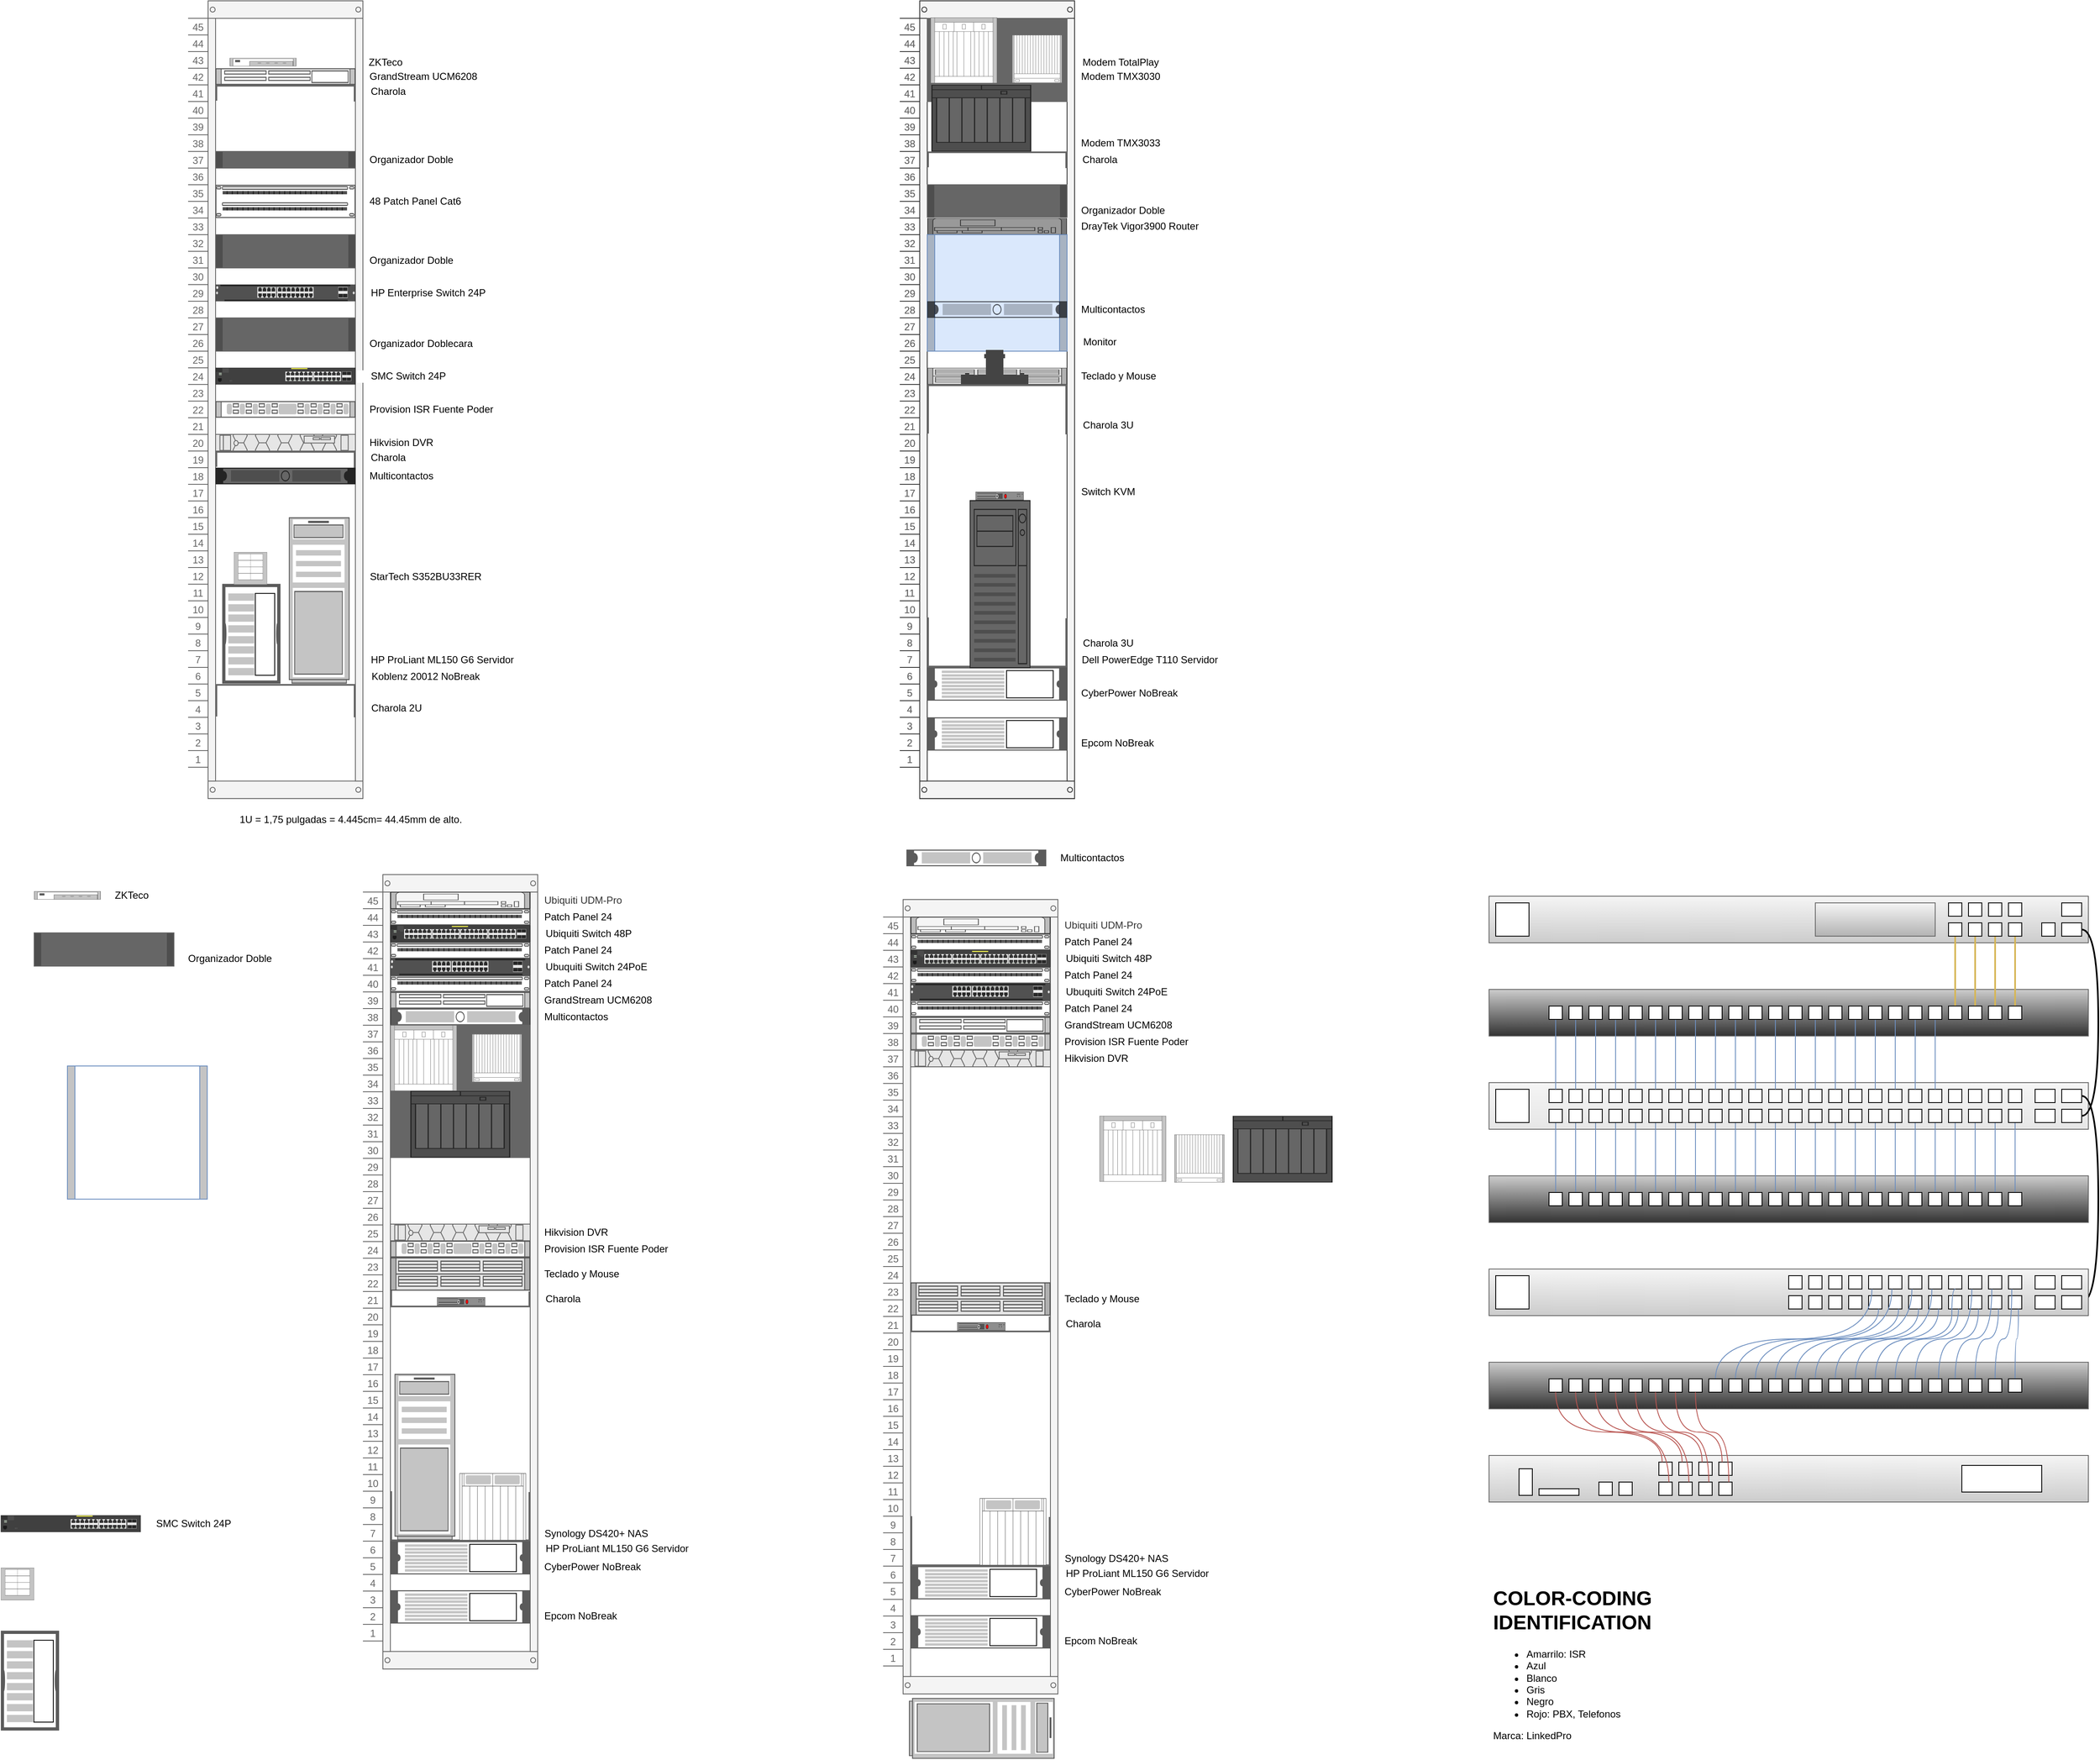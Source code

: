 <mxfile compressed="true" version="15.8.7" type="device"><diagram id="v9rmgmOoL0uP1Ng-xnF_" name="Page-1"><mxGraphModel dx="1391" dy="982" grid="1" gridSize="8" guides="1" tooltips="1" connect="1" arrows="1" fold="1" page="1" pageScale="1" pageWidth="850" pageHeight="1100" math="0" shadow="0"><root><mxCell id="0"/><mxCell id="1" parent="0"/><mxCell id="mun8mG4oLITxnTEhqOtp-346" value="" style="rounded=0;whiteSpace=wrap;html=1;fillColor=#f5f5f5;strokeColor=#666666;gradientColor=#CCCCCC;" parent="1" vertex="1"><mxGeometry x="1788" y="1156" width="720" height="56" as="geometry"/></mxCell><mxCell id="mun8mG4oLITxnTEhqOtp-243" value="" style="rounded=0;whiteSpace=wrap;html=1;fillColor=#CCCCCC;strokeColor=#666666;gradientColor=#333333;" parent="1" vertex="1"><mxGeometry x="1788" y="1492" width="720" height="56" as="geometry"/></mxCell><mxCell id="mun8mG4oLITxnTEhqOtp-187" value="" style="rounded=0;whiteSpace=wrap;html=1;fillColor=#f5f5f5;strokeColor=#666666;gradientColor=#E6E6E6;" parent="1" vertex="1"><mxGeometry x="1788" y="1380" width="720" height="56" as="geometry"/></mxCell><mxCell id="Zz94JEYRm8EqsESao2XX-5" value="" style="strokeColor=#666666;html=1;verticalLabelPosition=bottom;labelBackgroundColor=#ffffff;verticalAlign=bottom;outlineConnect=0;shadow=0;dashed=0;shape=mxgraph.rackGeneral.container;fillColor2=#f4f4f4;container=1;collapsible=0;childLayout=rack;allowGaps=1;marginLeft=33;marginRight=9;marginTop=21;marginBottom=22;textColor=#666666;numDisp=ascend;" parent="1" vertex="1"><mxGeometry x="225" y="80" width="210" height="958.6" as="geometry"/></mxCell><mxCell id="Zz94JEYRm8EqsESao2XX-45" value="GrandStream UCM6208" style="shape=mxgraph.rack.cisco.cisco_nexus_5548p_switch;html=1;labelPosition=right;align=left;spacingLeft=15;dashed=0;shadow=0;fillColor=#ffffff;labelBackgroundColor=#ffffff;strokeColor=#000000;" parent="Zz94JEYRm8EqsESao2XX-5" vertex="1"><mxGeometry x="33" y="81" width="168" height="20" as="geometry"/></mxCell><mxCell id="Zz94JEYRm8EqsESao2XX-61" value="" style="strokeColor=#666666;html=1;labelPosition=left;align=right;spacingLeft=15;shadow=0;dashed=0;outlineConnect=0;shape=mxgraph.rackGeneral.shelf;container=1;collapsible=0;labelBackgroundColor=#ffffff;rotation=-180;verticalLabelPosition=middle;verticalAlign=middle;horizontal=1;" parent="Zz94JEYRm8EqsESao2XX-5" vertex="1"><mxGeometry x="33" y="101" width="168" height="20" as="geometry"/></mxCell><mxCell id="Zz94JEYRm8EqsESao2XX-62" value="Organizador Doble" style="strokeColor=#666666;html=1;labelPosition=right;align=left;spacingLeft=15;shadow=0;dashed=0;outlineConnect=0;shape=mxgraph.rackGeneral.plate;labelBackgroundColor=none;fillColor=#666666;" parent="Zz94JEYRm8EqsESao2XX-5" vertex="1"><mxGeometry x="33" y="181" width="168" height="20" as="geometry"/></mxCell><mxCell id="Zz94JEYRm8EqsESao2XX-44" value="48 Patch Panel Cat6" style="strokeColor=#666666;html=1;labelPosition=right;align=left;spacingLeft=15;shadow=0;dashed=0;outlineConnect=0;shape=mxgraph.rack.general.cat5e_enhanced_patch_panel_48_ports;labelBackgroundColor=#ffffff;" parent="Zz94JEYRm8EqsESao2XX-5" vertex="1"><mxGeometry x="33" y="221" width="168" height="40" as="geometry"/></mxCell><mxCell id="Zz94JEYRm8EqsESao2XX-42" value="Organizador Doble" style="strokeColor=#666666;html=1;labelPosition=right;align=left;spacingLeft=15;shadow=0;dashed=0;outlineConnect=0;shape=mxgraph.rackGeneral.plate;labelBackgroundColor=#ffffff;verticalAlign=bottom;fillColor=#666666;" parent="Zz94JEYRm8EqsESao2XX-5" vertex="1"><mxGeometry x="33" y="281" width="168" height="40" as="geometry"/></mxCell><mxCell id="Zz94JEYRm8EqsESao2XX-64" value="&lt;span style=&quot;white-space: pre&quot;&gt;&lt;span style=&quot;white-space: pre&quot;&gt;     &lt;/span&gt;&lt;/span&gt;HP Enterprise Switch 24P" style="html=1;verticalLabelPosition=middle;verticalAlign=middle;outlineConnect=0;shadow=0;dashed=0;shape=mxgraph.rack.hpe_aruba.switches.r0x42a_aruba_6400_24p_10gt_4sfp56_module;labelBackgroundColor=none;strokeColor=#000000;labelPosition=right;align=left;" parent="Zz94JEYRm8EqsESao2XX-5" vertex="1"><mxGeometry x="33" y="341" width="168" height="20" as="geometry"/></mxCell><mxCell id="Zz94JEYRm8EqsESao2XX-65" value="Organizador Doblecara" style="strokeColor=#666666;html=1;labelPosition=right;align=left;spacingLeft=15;shadow=0;dashed=0;outlineConnect=0;shape=mxgraph.rackGeneral.plate;labelBackgroundColor=#ffffff;verticalAlign=bottom;fillColor=#666666;" parent="Zz94JEYRm8EqsESao2XX-5" vertex="1"><mxGeometry x="33" y="381" width="168" height="40" as="geometry"/></mxCell><mxCell id="Zz94JEYRm8EqsESao2XX-41" value="&amp;nbsp; &amp;nbsp; &amp;nbsp;SMC Switch 24P" style="html=1;verticalLabelPosition=middle;verticalAlign=middle;outlineConnect=0;shadow=0;dashed=0;shape=mxgraph.rack.hpe_aruba.switches.j9773a_2530_24g_poeplus_switch;labelBackgroundColor=#ffffff;strokeColor=#000000;labelPosition=right;align=left;horizontal=1;" parent="Zz94JEYRm8EqsESao2XX-5" vertex="1"><mxGeometry x="33" y="441" width="168" height="20" as="geometry"/></mxCell><mxCell id="Zz94JEYRm8EqsESao2XX-37" value="&lt;div&gt;Provision ISR Fuente Poder&lt;/div&gt;" style="shape=mxgraph.rack.cisco.cisco_nexus_3016_switch;html=1;labelPosition=right;align=left;spacingLeft=15;dashed=0;shadow=0;fillColor=#ffffff;labelBackgroundColor=#ffffff;strokeColor=#000000;" parent="Zz94JEYRm8EqsESao2XX-5" vertex="1"><mxGeometry x="33" y="481" width="168" height="20" as="geometry"/></mxCell><mxCell id="Zz94JEYRm8EqsESao2XX-36" value="Hikvision DVR" style="strokeColor=#666666;html=1;labelPosition=right;align=left;spacingLeft=15;shadow=0;dashed=0;outlineConnect=0;shape=mxgraph.rack.dell.poweredge_r440;labelBackgroundColor=#ffffff;fillColor=#E6E6E6;" parent="Zz94JEYRm8EqsESao2XX-5" vertex="1"><mxGeometry x="33" y="521" width="168" height="20" as="geometry"/></mxCell><mxCell id="di3vM8zQVPDQsbRczGnq-1" value="" style="strokeColor=#666666;html=1;labelPosition=left;align=right;spacingLeft=15;shadow=0;dashed=0;outlineConnect=0;shape=mxgraph.rackGeneral.shelf;container=1;collapsible=0;labelBackgroundColor=#ffffff;rotation=-180;verticalLabelPosition=middle;verticalAlign=middle;" parent="Zz94JEYRm8EqsESao2XX-5" vertex="1"><mxGeometry x="33" y="541" width="168" height="20" as="geometry"/></mxCell><mxCell id="di3vM8zQVPDQsbRczGnq-3" value="Multicontactos" style="strokeColor=#666666;html=1;labelPosition=right;align=left;spacingLeft=15;shadow=0;dashed=0;outlineConnect=0;shape=mxgraph.rack.general.1u_rack_server;fillColor=#666666;" parent="Zz94JEYRm8EqsESao2XX-5" vertex="1"><mxGeometry x="33" y="561" width="168" height="20" as="geometry"/></mxCell><mxCell id="di3vM8zQVPDQsbRczGnq-4" value="" style="strokeColor=#666666;html=1;labelPosition=right;align=left;spacingLeft=15;shadow=0;dashed=0;outlineConnect=0;shape=mxgraph.rackGeneral.shelf;container=1;collapsible=0;fillColor=none;rotation=-180;" parent="Zz94JEYRm8EqsESao2XX-5" vertex="1"><mxGeometry x="33" y="821" width="168" height="40" as="geometry"/></mxCell><mxCell id="Zz94JEYRm8EqsESao2XX-9" value="&lt;blockquote style=&quot;margin: 0 0 0 40px ; border: none ; padding: 0px&quot;&gt;&lt;blockquote style=&quot;margin: 0 0 0 40px ; border: none ; padding: 0px&quot;&gt;&lt;blockquote style=&quot;margin: 0 0 0 40px ; border: none ; padding: 0px&quot;&gt;&lt;blockquote style=&quot;margin: 0 0 0 40px ; border: none ; padding: 0px&quot;&gt;&lt;br&gt;&lt;/blockquote&gt;&lt;/blockquote&gt;&lt;/blockquote&gt;&lt;/blockquote&gt;" style="shape=mxgraph.rack.apc.apc_smart_ups_1000-3000_va_2u;html=1;labelPosition=right;align=left;spacingLeft=15;dashed=0;shadow=0;fillColor=#ffffff;" parent="1" vertex="1"><mxGeometry x="266" y="780.6" width="70" height="120" as="geometry"/></mxCell><mxCell id="Zz94JEYRm8EqsESao2XX-12" value="&lt;div&gt;1U = 1,75 pulgadas = 4.445cm= 44.45mm de alto.&lt;/div&gt;" style="text;whiteSpace=wrap;html=1;" parent="1" vertex="1"><mxGeometry x="285" y="1050" width="280" height="30" as="geometry"/></mxCell><mxCell id="Zz94JEYRm8EqsESao2XX-30" value="" style="strokeColor=#666666;html=1;verticalLabelPosition=middle;labelBackgroundColor=#ffffff;verticalAlign=middle;outlineConnect=0;shadow=0;dashed=0;shape=mxgraph.rack.general.server_1;labelPosition=right;align=left;" parent="1" vertex="1"><mxGeometry x="346" y="700.6" width="73" height="200" as="geometry"/></mxCell><mxCell id="Zz94JEYRm8EqsESao2XX-35" value="" style="shape=mxgraph.rack.hp.hp_bladesystem_c3000_enclosure;html=1;labelPosition=right;align=left;spacingLeft=15;dashed=0;shadow=0;fillColor=#ffffff;labelBackgroundColor=#ffffff;strokeColor=#000000;" parent="1" vertex="1"><mxGeometry x="280" y="742.6" width="40" height="39" as="geometry"/></mxCell><mxCell id="Zz94JEYRm8EqsESao2XX-46" value="&lt;span style=&quot;white-space: pre&quot;&gt;&#9;&lt;/span&gt;&lt;span style=&quot;white-space: pre&quot;&gt;&#9;&lt;/span&gt;&amp;nbsp; &amp;nbsp; &amp;nbsp;ZKTeco" style="strokeColor=#666666;html=1;labelPosition=right;align=left;spacingLeft=15;shadow=0;dashed=0;outlineConnect=0;shape=mxgraph.rack.general.hub;labelBackgroundColor=none;" parent="1" vertex="1"><mxGeometry x="275" y="148.6" width="80" height="10" as="geometry"/></mxCell><mxCell id="Zz94JEYRm8EqsESao2XX-47" value="" style="html=1;verticalLabelPosition=bottom;labelBackgroundColor=#ffffff;verticalAlign=top;outlineConnect=0;shadow=0;dashed=0;shape=mxgraph.rackGeneral.container;fillColor2=#f4f4f4;container=1;collapsible=0;childLayout=rack;allowGaps=1;marginLeft=33;marginRight=9;marginTop=21;marginBottom=22;textColor=#666666;numDisp=ascend;strokeColor=#333333;" parent="1" vertex="1"><mxGeometry x="1080" y="80" width="210" height="958.6" as="geometry"/></mxCell><mxCell id="di3vM8zQVPDQsbRczGnq-45" value="" style="strokeColor=#666666;html=1;labelPosition=right;align=left;spacingLeft=15;shadow=0;dashed=0;outlineConnect=0;shape=mxgraph.rackGeneral.horRoutingBank;labelBackgroundColor=#666666;fillColor=#666666;" parent="Zz94JEYRm8EqsESao2XX-47" vertex="1"><mxGeometry x="33" y="21" width="168" height="100" as="geometry"/></mxCell><mxCell id="di3vM8zQVPDQsbRczGnq-46" value="" style="strokeColor=#666666;html=1;labelPosition=left;align=right;spacingLeft=15;shadow=0;dashed=0;outlineConnect=0;shape=mxgraph.rackGeneral.shelf;container=1;collapsible=0;labelBackgroundColor=#ffffff;rotation=-180;verticalLabelPosition=middle;verticalAlign=middle;horizontal=1;" parent="Zz94JEYRm8EqsESao2XX-47" vertex="1"><mxGeometry x="33" y="181" width="168" height="777.6" as="geometry"/></mxCell><mxCell id="opTMKkHMiem3TNJ_Twdz-6" value="" style="shape=mxgraph.rack.cisco.cisco_ons_15310-ma_sdh_multiservice_platform;html=1;labelPosition=right;align=left;spacingLeft=15;dashed=0;shadow=0;labelBackgroundColor=#666666;fillColor=#666666;" parent="di3vM8zQVPDQsbRczGnq-46" vertex="1"><mxGeometry x="5" y="-80" width="120" height="80" as="geometry"/></mxCell><mxCell id="opTMKkHMiem3TNJ_Twdz-7" value="" style="html=1;verticalLabelPosition=bottom;labelBackgroundColor=#ffffff;verticalAlign=top;outlineConnect=0;shadow=0;dashed=0;shape=mxgraph.rackGeneral.container;fillColor2=#f4f4f4;container=1;collapsible=0;childLayout=rack;allowGaps=1;marginLeft=33;marginRight=9;marginTop=21;marginBottom=22;textColor=#666666;numDisp=ascend;strokeColor=#333333;" parent="di3vM8zQVPDQsbRczGnq-46" vertex="1"><mxGeometry x="-33" y="-181" width="210" height="958.6" as="geometry"/></mxCell><mxCell id="opTMKkHMiem3TNJ_Twdz-8" value="" style="strokeColor=#666666;html=1;labelPosition=right;align=left;spacingLeft=15;shadow=0;dashed=0;outlineConnect=0;shape=mxgraph.rackGeneral.horRoutingBank;labelBackgroundColor=#666666;fillColor=#666666;" parent="opTMKkHMiem3TNJ_Twdz-7" vertex="1"><mxGeometry x="33" y="21" width="168" height="100" as="geometry"/></mxCell><mxCell id="opTMKkHMiem3TNJ_Twdz-9" value="" style="strokeColor=#666666;html=1;labelPosition=left;align=right;spacingLeft=15;shadow=0;dashed=0;outlineConnect=0;shape=mxgraph.rackGeneral.shelf;container=1;collapsible=0;labelBackgroundColor=#ffffff;rotation=-180;verticalLabelPosition=middle;verticalAlign=middle;horizontal=1;" parent="opTMKkHMiem3TNJ_Twdz-7" vertex="1"><mxGeometry x="33" y="181" width="168" height="20" as="geometry"/></mxCell><mxCell id="opTMKkHMiem3TNJ_Twdz-10" value="Organizador Doble" style="strokeColor=#666666;html=1;labelPosition=right;align=left;spacingLeft=15;shadow=0;dashed=0;outlineConnect=0;shape=mxgraph.rackGeneral.plate;labelBackgroundColor=#ffffff;verticalAlign=bottom;fillColor=#666666;" parent="opTMKkHMiem3TNJ_Twdz-7" vertex="1"><mxGeometry x="33" y="221" width="168" height="40" as="geometry"/></mxCell><mxCell id="opTMKkHMiem3TNJ_Twdz-11" value="DrayTek Vigor3900 Router" style="shape=mxgraph.rack.cisco.cisco_1941_series_integrated_services_router;html=1;labelPosition=right;align=left;spacingLeft=15;dashed=0;shadow=0;labelBackgroundColor=none;fillColor=#999999;strokeColor=#FFFFFF;" parent="opTMKkHMiem3TNJ_Twdz-7" vertex="1"><mxGeometry x="33" y="261" width="168" height="20" as="geometry"/></mxCell><mxCell id="opTMKkHMiem3TNJ_Twdz-12" value="" style="html=1;labelPosition=right;align=left;spacingLeft=15;shadow=0;dashed=0;outlineConnect=0;shape=mxgraph.rackGeneral.plate;labelBackgroundColor=none;fillColor=#dae8fc;strokeColor=#6c8ebf;" parent="opTMKkHMiem3TNJ_Twdz-7" vertex="1"><mxGeometry x="33" y="281" width="168" height="140" as="geometry"/></mxCell><mxCell id="opTMKkHMiem3TNJ_Twdz-13" value="Teclado y Mouse" style="shape=mxgraph.rack.cisco.cisco_ucs_6296up_fabric_interconnect;html=1;labelPosition=right;align=left;spacingLeft=15;dashed=0;shadow=0;labelBackgroundColor=none;strokeColor=#333333;fillColor=#E6E6E6;" parent="opTMKkHMiem3TNJ_Twdz-7" vertex="1"><mxGeometry x="33" y="441" width="168" height="20" as="geometry"/></mxCell><mxCell id="opTMKkHMiem3TNJ_Twdz-14" value="" style="strokeColor=#666666;html=1;labelPosition=left;align=right;spacingLeft=15;shadow=0;dashed=0;outlineConnect=0;shape=mxgraph.rackGeneral.shelf;container=1;collapsible=0;labelBackgroundColor=#ffffff;rotation=-180;verticalLabelPosition=middle;verticalAlign=middle;horizontal=1;" parent="opTMKkHMiem3TNJ_Twdz-7" vertex="1"><mxGeometry x="33" y="461" width="168" height="60" as="geometry"/></mxCell><mxCell id="opTMKkHMiem3TNJ_Twdz-15" value="" style="strokeColor=#666666;html=1;labelPosition=right;align=left;spacingLeft=15;shadow=0;dashed=0;outlineConnect=0;shape=mxgraph.rackGeneral.shelf;container=1;collapsible=0;fillColor=none;" parent="opTMKkHMiem3TNJ_Twdz-7" vertex="1"><mxGeometry x="33" y="741" width="168" height="60" as="geometry"/></mxCell><mxCell id="opTMKkHMiem3TNJ_Twdz-16" value="CyberPower NoBreak" style="shape=mxgraph.rack.apc.apc_smart_ups_1000-3000_va_2u;html=1;labelPosition=right;align=left;spacingLeft=15;dashed=0;shadow=0;fillColor=#ffffff;verticalAlign=bottom;" parent="opTMKkHMiem3TNJ_Twdz-7" vertex="1"><mxGeometry x="33" y="801" width="168" height="40" as="geometry"/></mxCell><mxCell id="opTMKkHMiem3TNJ_Twdz-17" value="Epcom NoBreak" style="shape=mxgraph.rack.apc.apc_smart_ups_1000-3000_va_2u;html=1;labelPosition=right;align=left;spacingLeft=15;dashed=0;shadow=0;fillColor=#ffffff;verticalAlign=bottom;" parent="opTMKkHMiem3TNJ_Twdz-7" vertex="1"><mxGeometry x="33" y="861" width="168" height="40" as="geometry"/></mxCell><mxCell id="di3vM8zQVPDQsbRczGnq-8" value="Charola" style="text;html=1;align=center;verticalAlign=middle;resizable=0;points=[];autosize=1;" parent="1" vertex="1"><mxGeometry x="435" y="178.6" width="60" height="20" as="geometry"/></mxCell><mxCell id="di3vM8zQVPDQsbRczGnq-9" value="Charola" style="text;html=1;align=center;verticalAlign=middle;resizable=0;points=[];autosize=1;" parent="1" vertex="1"><mxGeometry x="435" y="618.6" width="60" height="20" as="geometry"/></mxCell><mxCell id="di3vM8zQVPDQsbRczGnq-10" value="Charola 2U" style="text;html=1;align=center;verticalAlign=middle;resizable=0;points=[];autosize=1;" parent="1" vertex="1"><mxGeometry x="435" y="920.0" width="80" height="20" as="geometry"/></mxCell><mxCell id="di3vM8zQVPDQsbRczGnq-11" value="HP ProLiant ML150 G6 Servidor" style="text;html=1;align=center;verticalAlign=middle;resizable=0;points=[];autosize=1;" parent="1" vertex="1"><mxGeometry x="435" y="862.0" width="190" height="20" as="geometry"/></mxCell><mxCell id="di3vM8zQVPDQsbRczGnq-12" value="Koblenz 20012 NoBreak" style="text;html=1;align=center;verticalAlign=middle;resizable=0;points=[];autosize=1;" parent="1" vertex="1"><mxGeometry x="435" y="882.0" width="150" height="20" as="geometry"/></mxCell><mxCell id="di3vM8zQVPDQsbRczGnq-13" value="&lt;span style=&quot;text-align: left ; background-color: rgb(255 , 255 , 255)&quot;&gt;StarTech S352BU33RER&lt;/span&gt;" style="text;html=1;align=center;verticalAlign=middle;resizable=0;points=[];autosize=1;" parent="1" vertex="1"><mxGeometry x="435" y="761.6" width="150" height="20" as="geometry"/></mxCell><mxCell id="di3vM8zQVPDQsbRczGnq-42" value="Charola 3U" style="text;html=1;align=center;verticalAlign=middle;resizable=0;points=[];autosize=1;" parent="1" vertex="1"><mxGeometry x="1290" y="842" width="80" height="20" as="geometry"/></mxCell><mxCell id="di3vM8zQVPDQsbRczGnq-43" value="" style="strokeColor=#666666;html=1;verticalLabelPosition=bottom;labelBackgroundColor=#666666;verticalAlign=top;outlineConnect=0;shadow=0;dashed=0;shape=mxgraph.rack.general.server_2;fillColor=#666666;" parent="1" vertex="1"><mxGeometry x="1164" y="680" width="73" height="202" as="geometry"/></mxCell><mxCell id="di3vM8zQVPDQsbRczGnq-44" value="Dell PowerEdge T110 Servidor" style="text;html=1;align=center;verticalAlign=middle;resizable=0;points=[];autosize=1;" parent="1" vertex="1"><mxGeometry x="1290" y="862" width="180" height="20" as="geometry"/></mxCell><mxCell id="di3vM8zQVPDQsbRczGnq-48" value="" style="shape=mxgraph.rack.cisco.cisco_ons_15600_multiservice_switching_platform;html=1;labelPosition=right;align=left;spacingLeft=15;dashed=0;shadow=0;fillColor=#ffffff;labelBackgroundColor=#666666;" parent="1" vertex="1"><mxGeometry x="1117" y="100" width="80" height="79" as="geometry"/></mxCell><mxCell id="di3vM8zQVPDQsbRczGnq-49" value="" style="shape=mxgraph.rack.cisco.cisco_ons_15454_sonet-sdh_multiservice_provisioning_platform;html=1;labelPosition=right;align=left;spacingLeft=15;dashed=0;shadow=0;fillColor=#ffffff;labelBackgroundColor=#666666;" parent="1" vertex="1"><mxGeometry x="1215" y="121" width="60" height="57.6" as="geometry"/></mxCell><mxCell id="di3vM8zQVPDQsbRczGnq-50" value="" style="shape=mxgraph.rack.cisco.cisco_ons_15310-ma_sdh_multiservice_platform;html=1;labelPosition=right;align=left;spacingLeft=15;dashed=0;shadow=0;labelBackgroundColor=#666666;fillColor=#666666;" parent="1" vertex="1"><mxGeometry x="1118" y="181" width="120" height="80" as="geometry"/></mxCell><mxCell id="di3vM8zQVPDQsbRczGnq-51" value="Modem TMX3033" style="text;html=1;align=center;verticalAlign=middle;resizable=0;points=[];autosize=1;" parent="1" vertex="1"><mxGeometry x="1290" y="241" width="110" height="20" as="geometry"/></mxCell><mxCell id="di3vM8zQVPDQsbRczGnq-52" value="Modem TMX3030" style="text;html=1;align=center;verticalAlign=middle;resizable=0;points=[];autosize=1;" parent="1" vertex="1"><mxGeometry x="1290" y="161" width="110" height="20" as="geometry"/></mxCell><mxCell id="di3vM8zQVPDQsbRczGnq-53" value="Modem TotalPlay" style="text;html=1;align=center;verticalAlign=middle;resizable=0;points=[];autosize=1;" parent="1" vertex="1"><mxGeometry x="1290" y="143.6" width="110" height="20" as="geometry"/></mxCell><mxCell id="di3vM8zQVPDQsbRczGnq-54" value="Charola" style="text;html=1;align=center;verticalAlign=middle;resizable=0;points=[];autosize=1;" parent="1" vertex="1"><mxGeometry x="1290" y="261" width="60" height="20" as="geometry"/></mxCell><mxCell id="di3vM8zQVPDQsbRczGnq-58" value="" style="shape=mxgraph.rackGeneral.cabinetLeg;html=1;shadow=0;dashed=0;fillColor=#444444;strokeColor=#444444;verticalLabelPosition=bottom;labelBackgroundColor=#ffffff;verticalAlign=top;" parent="1" vertex="1"><mxGeometry x="1154" y="500" width="40" height="40" as="geometry"/></mxCell><mxCell id="di3vM8zQVPDQsbRczGnq-59" value="" style="shape=mxgraph.rackGeneral.cabinetLeg;html=1;shadow=0;dashed=0;fillColor=#444444;strokeColor=#444444;verticalLabelPosition=bottom;labelBackgroundColor=#ffffff;verticalAlign=top;flipH=1;" parent="1" vertex="1"><mxGeometry x="1194" y="500" width="40" height="40" as="geometry"/></mxCell><mxCell id="di3vM8zQVPDQsbRczGnq-62" value="Charola 3U" style="text;html=1;align=center;verticalAlign=middle;resizable=0;points=[];autosize=1;" parent="1" vertex="1"><mxGeometry x="1290" y="580" width="80" height="20" as="geometry"/></mxCell><mxCell id="di3vM8zQVPDQsbRczGnq-63" value="Monitor" style="text;html=1;align=center;verticalAlign=middle;resizable=0;points=[];autosize=1;" parent="1" vertex="1"><mxGeometry x="1290" y="480" width="60" height="20" as="geometry"/></mxCell><mxCell id="di3vM8zQVPDQsbRczGnq-66" value="" style="strokeColor=#666666;html=1;labelPosition=right;align=left;spacingLeft=15;shadow=0;dashed=0;outlineConnect=0;shape=mxgraph.rack.f5.arx_500;labelBackgroundColor=none;fillColor=#E6E6E6;gradientColor=none;" parent="1" vertex="1"><mxGeometry x="1171" y="670" width="58" height="10" as="geometry"/></mxCell><mxCell id="di3vM8zQVPDQsbRczGnq-67" value="Switch KVM" style="text;html=1;align=center;verticalAlign=middle;resizable=0;points=[];autosize=1;" parent="1" vertex="1"><mxGeometry x="1290" y="660" width="80" height="20" as="geometry"/></mxCell><mxCell id="di3vM8zQVPDQsbRczGnq-68" value="Multicontactos" style="strokeColor=#666666;html=1;labelPosition=right;align=left;spacingLeft=15;shadow=0;dashed=0;outlineConnect=0;shape=mxgraph.rack.general.1u_rack_server;fillColor=none;" parent="1" vertex="1"><mxGeometry x="1113" y="441" width="168" height="20" as="geometry"/></mxCell><mxCell id="di3vM8zQVPDQsbRczGnq-83" value="&lt;blockquote style=&quot;margin: 0 0 0 40px ; border: none ; padding: 0px&quot;&gt;&lt;blockquote style=&quot;margin: 0 0 0 40px ; border: none ; padding: 0px&quot;&gt;&lt;blockquote style=&quot;margin: 0 0 0 40px ; border: none ; padding: 0px&quot;&gt;&lt;blockquote style=&quot;margin: 0 0 0 40px ; border: none ; padding: 0px&quot;&gt;&lt;br&gt;&lt;/blockquote&gt;&lt;/blockquote&gt;&lt;/blockquote&gt;&lt;/blockquote&gt;" style="shape=mxgraph.rack.apc.apc_smart_ups_1000-3000_va_2u;html=1;labelPosition=right;align=left;spacingLeft=15;dashed=0;shadow=0;fillColor=#ffffff;" parent="1" vertex="1"><mxGeometry y="2038.6" width="70" height="120" as="geometry"/></mxCell><mxCell id="di3vM8zQVPDQsbRczGnq-85" value="" style="shape=mxgraph.rack.hp.hp_bladesystem_c3000_enclosure;html=1;labelPosition=right;align=left;spacingLeft=15;dashed=0;shadow=0;fillColor=#ffffff;labelBackgroundColor=#ffffff;strokeColor=#000000;" parent="1" vertex="1"><mxGeometry y="1963" width="40" height="39" as="geometry"/></mxCell><mxCell id="di3vM8zQVPDQsbRczGnq-86" value="ZKTeco" style="strokeColor=#666666;html=1;labelPosition=right;align=left;spacingLeft=15;shadow=0;dashed=0;outlineConnect=0;shape=mxgraph.rack.general.hub;labelBackgroundColor=none;" parent="1" vertex="1"><mxGeometry x="40" y="1150" width="80" height="10" as="geometry"/></mxCell><mxCell id="di3vM8zQVPDQsbRczGnq-101" value="HP ProLiant ML150 G6 Servidor" style="text;html=1;align=center;verticalAlign=middle;resizable=0;points=[];autosize=1;" parent="1" vertex="1"><mxGeometry x="645" y="1930" width="190" height="20" as="geometry"/></mxCell><mxCell id="di3vM8zQVPDQsbRczGnq-121" value="" style="strokeColor=#666666;html=1;verticalLabelPosition=bottom;labelBackgroundColor=#ffffff;verticalAlign=top;outlineConnect=0;shadow=0;dashed=0;shape=mxgraph.rackGeneral.container;fillColor2=#f4f4f4;container=1;collapsible=0;childLayout=rack;allowGaps=1;marginLeft=33;marginRight=9;marginTop=21;marginBottom=22;textColor=#666666;numDisp=ascend;gradientColor=none;fillColor=none;" parent="1" vertex="1"><mxGeometry x="435" y="1130" width="210" height="954.6" as="geometry"/></mxCell><mxCell id="di3vM8zQVPDQsbRczGnq-91" value="Ubiquiti UDM-Pro" style="shape=mxgraph.rack.cisco.cisco_1941_series_integrated_services_router;html=1;labelPosition=right;align=left;spacingLeft=15;dashed=0;shadow=0;labelBackgroundColor=none;fillColor=#f5f5f5;strokeColor=#666666;fontColor=#333333;" parent="di3vM8zQVPDQsbRczGnq-121" vertex="1"><mxGeometry x="33" y="21" width="168" height="20" as="geometry"/></mxCell><mxCell id="-o8adqwqcqecEYkf06SN-1" value="Patch Panel 24" style="strokeColor=#666666;html=1;labelPosition=right;align=left;spacingLeft=15;shadow=0;dashed=0;outlineConnect=0;shape=mxgraph.rack.general.cat5e_rack_mount_patch_panel_24_ports;" parent="di3vM8zQVPDQsbRczGnq-121" vertex="1"><mxGeometry x="33" y="41" width="168" height="20" as="geometry"/></mxCell><mxCell id="-o8adqwqcqecEYkf06SN-3" value="&amp;nbsp; &amp;nbsp; &amp;nbsp;Ubiquiti Switch 48P" style="html=1;verticalLabelPosition=middle;verticalAlign=middle;outlineConnect=0;shadow=0;dashed=0;shape=mxgraph.rack.hpe_aruba.switches.j9772a_2530_48g_poeplus_switch;labelPosition=right;align=left;strokeColor=#E6E6E6;" parent="di3vM8zQVPDQsbRczGnq-121" vertex="1"><mxGeometry x="33" y="61" width="168" height="20" as="geometry"/></mxCell><mxCell id="opTMKkHMiem3TNJ_Twdz-1" value="Patch Panel 24" style="strokeColor=#666666;html=1;labelPosition=right;align=left;spacingLeft=15;shadow=0;dashed=0;outlineConnect=0;shape=mxgraph.rack.general.cat5e_rack_mount_patch_panel_24_ports;" parent="di3vM8zQVPDQsbRczGnq-121" vertex="1"><mxGeometry x="33" y="81" width="168" height="20" as="geometry"/></mxCell><mxCell id="di3vM8zQVPDQsbRczGnq-75" value="&lt;span style=&quot;white-space: pre&quot;&gt;     Ubuquiti Switch 24PoE&lt;/span&gt;" style="html=1;verticalLabelPosition=middle;verticalAlign=middle;outlineConnect=0;shadow=0;dashed=0;shape=mxgraph.rack.hpe_aruba.switches.r0x42a_aruba_6400_24p_10gt_4sfp56_module;labelBackgroundColor=none;strokeColor=#000000;labelPosition=right;align=left;" parent="di3vM8zQVPDQsbRczGnq-121" vertex="1"><mxGeometry x="33" y="101" width="168" height="20" as="geometry"/></mxCell><mxCell id="opTMKkHMiem3TNJ_Twdz-2" value="Patch Panel 24" style="strokeColor=#666666;html=1;labelPosition=right;align=left;spacingLeft=15;shadow=0;dashed=0;outlineConnect=0;shape=mxgraph.rack.general.cat5e_rack_mount_patch_panel_24_ports;" parent="di3vM8zQVPDQsbRczGnq-121" vertex="1"><mxGeometry x="33" y="121" width="168" height="20" as="geometry"/></mxCell><mxCell id="di3vM8zQVPDQsbRczGnq-70" value="GrandStream UCM6208" style="shape=mxgraph.rack.cisco.cisco_nexus_5548p_switch;html=1;labelPosition=right;align=left;spacingLeft=15;dashed=0;shadow=0;fillColor=#ffffff;labelBackgroundColor=#ffffff;strokeColor=#000000;" parent="di3vM8zQVPDQsbRczGnq-121" vertex="1"><mxGeometry x="33" y="141" width="168" height="20" as="geometry"/></mxCell><mxCell id="di3vM8zQVPDQsbRczGnq-120" value="Multicontactos" style="strokeColor=#666666;html=1;labelPosition=right;align=left;spacingLeft=15;shadow=0;dashed=0;outlineConnect=0;shape=mxgraph.rack.general.1u_rack_server;fillColor=none;" parent="di3vM8zQVPDQsbRczGnq-121" vertex="1"><mxGeometry x="33" y="161" width="168" height="20" as="geometry"/></mxCell><mxCell id="di3vM8zQVPDQsbRczGnq-79" value="Hikvision DVR" style="strokeColor=#666666;html=1;labelPosition=right;align=left;spacingLeft=15;shadow=0;dashed=0;outlineConnect=0;shape=mxgraph.rack.dell.poweredge_r440;labelBackgroundColor=#ffffff;fillColor=#E6E6E6;" parent="di3vM8zQVPDQsbRczGnq-121" vertex="1"><mxGeometry x="33" y="420" width="168" height="20" as="geometry"/></mxCell><mxCell id="di3vM8zQVPDQsbRczGnq-78" value="&lt;div&gt;Provision ISR Fuente Poder&lt;/div&gt;" style="shape=mxgraph.rack.cisco.cisco_nexus_3016_switch;html=1;labelPosition=right;align=left;spacingLeft=15;dashed=0;shadow=0;fillColor=#ffffff;labelBackgroundColor=#ffffff;strokeColor=#000000;" parent="di3vM8zQVPDQsbRczGnq-121" vertex="1"><mxGeometry x="33" y="440" width="168" height="20" as="geometry"/></mxCell><mxCell id="di3vM8zQVPDQsbRczGnq-93" value="Teclado y Mouse" style="shape=mxgraph.rack.cisco.cisco_ucs_6296up_fabric_interconnect;html=1;labelPosition=right;align=left;spacingLeft=15;dashed=0;shadow=0;labelBackgroundColor=none;strokeColor=#333333;fillColor=#E6E6E6;" parent="di3vM8zQVPDQsbRczGnq-121" vertex="1"><mxGeometry x="33" y="460" width="168" height="40" as="geometry"/></mxCell><mxCell id="di3vM8zQVPDQsbRczGnq-71" value="" style="strokeColor=#666666;html=1;labelPosition=left;align=right;spacingLeft=15;shadow=0;dashed=0;outlineConnect=0;shape=mxgraph.rackGeneral.shelf;container=1;collapsible=0;labelBackgroundColor=#ffffff;rotation=0;verticalLabelPosition=middle;verticalAlign=middle;horizontal=1;" parent="di3vM8zQVPDQsbRczGnq-121" vertex="1"><mxGeometry x="33" y="500" width="168" height="20" as="geometry"/></mxCell><mxCell id="di3vM8zQVPDQsbRczGnq-95" value="" style="strokeColor=#666666;html=1;labelPosition=right;align=left;spacingLeft=15;shadow=0;dashed=0;outlineConnect=0;shape=mxgraph.rackGeneral.shelf;container=1;collapsible=0;fillColor=none;" parent="di3vM8zQVPDQsbRczGnq-121" vertex="1"><mxGeometry x="33" y="741" width="168" height="60" as="geometry"/></mxCell><mxCell id="di3vM8zQVPDQsbRczGnq-96" value="CyberPower NoBreak" style="shape=mxgraph.rack.apc.apc_smart_ups_1000-3000_va_2u;html=1;labelPosition=right;align=left;spacingLeft=15;dashed=0;shadow=0;fillColor=#ffffff;verticalAlign=bottom;" parent="di3vM8zQVPDQsbRczGnq-121" vertex="1"><mxGeometry x="33" y="801" width="168" height="40" as="geometry"/></mxCell><mxCell id="di3vM8zQVPDQsbRczGnq-97" value="Epcom NoBreak" style="shape=mxgraph.rack.apc.apc_smart_ups_1000-3000_va_2u;html=1;labelPosition=right;align=left;spacingLeft=15;dashed=0;shadow=0;fillColor=#ffffff;verticalAlign=bottom;" parent="di3vM8zQVPDQsbRczGnq-121" vertex="1"><mxGeometry x="33" y="860" width="168" height="40" as="geometry"/></mxCell><mxCell id="di3vM8zQVPDQsbRczGnq-84" value="" style="strokeColor=#666666;html=1;verticalLabelPosition=middle;labelBackgroundColor=#ffffff;verticalAlign=middle;outlineConnect=0;shadow=0;dashed=0;shape=mxgraph.rack.general.server_1;labelPosition=right;align=left;" parent="1" vertex="1"><mxGeometry x="473" y="1730" width="73" height="200" as="geometry"/></mxCell><mxCell id="-o8adqwqcqecEYkf06SN-7" value="" style="shape=mxgraph.rack.oracle.sun_blade_6000_enclosure;html=1;labelPosition=right;align=left;spacingLeft=15;dashed=0;shadow=0;fillColor=#ffffff;" parent="1" vertex="1"><mxGeometry x="551" y="1849.4" width="80" height="80.6" as="geometry"/></mxCell><mxCell id="-o8adqwqcqecEYkf06SN-8" value="Synology DS420+ NAS" style="text;html=1;align=center;verticalAlign=middle;resizable=0;points=[];autosize=1;" parent="1" vertex="1"><mxGeometry x="645" y="1912" width="140" height="20" as="geometry"/></mxCell><mxCell id="di3vM8zQVPDQsbRczGnq-77" value="&amp;nbsp; &amp;nbsp; &amp;nbsp;SMC Switch 24P" style="html=1;verticalLabelPosition=middle;verticalAlign=middle;outlineConnect=0;shadow=0;dashed=0;shape=mxgraph.rack.hpe_aruba.switches.j9773a_2530_24g_poeplus_switch;labelBackgroundColor=#ffffff;strokeColor=#000000;labelPosition=right;align=left;horizontal=1;" parent="1" vertex="1"><mxGeometry y="1900" width="168" height="20" as="geometry"/></mxCell><mxCell id="di3vM8zQVPDQsbRczGnq-118" value="" style="strokeColor=#666666;html=1;labelPosition=right;align=left;spacingLeft=15;shadow=0;dashed=0;outlineConnect=0;shape=mxgraph.rack.f5.arx_500;labelBackgroundColor=none;fillColor=#E6E6E6;gradientColor=none;" parent="1" vertex="1"><mxGeometry x="524" y="1638" width="58" height="10" as="geometry"/></mxCell><mxCell id="-o8adqwqcqecEYkf06SN-12" value="Charola" style="text;html=1;align=center;verticalAlign=middle;resizable=0;points=[];autosize=1;" parent="1" vertex="1"><mxGeometry x="645" y="1630" width="60" height="20" as="geometry"/></mxCell><mxCell id="-o8adqwqcqecEYkf06SN-13" value="Organizador Doble" style="strokeColor=#666666;html=1;labelPosition=right;align=left;spacingLeft=15;shadow=0;dashed=0;outlineConnect=0;shape=mxgraph.rackGeneral.plate;labelBackgroundColor=#ffffff;verticalAlign=bottom;fillColor=#666666;" parent="1" vertex="1"><mxGeometry x="40" y="1200" width="168" height="40" as="geometry"/></mxCell><mxCell id="opTMKkHMiem3TNJ_Twdz-23" value="" style="strokeColor=#666666;html=1;labelPosition=right;align=left;spacingLeft=15;shadow=0;dashed=0;outlineConnect=0;shape=mxgraph.rackGeneral.horRoutingBank;labelBackgroundColor=#666666;fillColor=#666666;" parent="1" vertex="1"><mxGeometry x="468" y="1311" width="168" height="159" as="geometry"/></mxCell><mxCell id="opTMKkHMiem3TNJ_Twdz-25" value="" style="shape=mxgraph.rack.cisco.cisco_ons_15600_multiservice_switching_platform;html=1;labelPosition=right;align=left;spacingLeft=15;dashed=0;shadow=0;fillColor=#ffffff;labelBackgroundColor=#666666;" parent="1" vertex="1"><mxGeometry x="468" y="1311" width="80" height="79" as="geometry"/></mxCell><mxCell id="opTMKkHMiem3TNJ_Twdz-26" value="" style="shape=mxgraph.rack.cisco.cisco_ons_15454_sonet-sdh_multiservice_provisioning_platform;html=1;labelPosition=right;align=left;spacingLeft=15;dashed=0;shadow=0;fillColor=#ffffff;labelBackgroundColor=#666666;" parent="1" vertex="1"><mxGeometry x="566" y="1321.7" width="60" height="57.6" as="geometry"/></mxCell><mxCell id="opTMKkHMiem3TNJ_Twdz-27" value="" style="shape=mxgraph.rack.cisco.cisco_ons_15310-ma_sdh_multiservice_platform;html=1;labelPosition=right;align=left;spacingLeft=15;dashed=0;shadow=0;labelBackgroundColor=#666666;fillColor=#666666;" parent="1" vertex="1"><mxGeometry x="492" y="1390" width="120" height="80" as="geometry"/></mxCell><mxCell id="di3vM8zQVPDQsbRczGnq-92" value="" style="html=1;labelPosition=right;align=left;spacingLeft=15;shadow=0;dashed=0;outlineConnect=0;shape=mxgraph.rackGeneral.plate;labelBackgroundColor=none;fillColor=none;strokeColor=#6c8ebf;" parent="1" vertex="1"><mxGeometry x="80" y="1360" width="168" height="160" as="geometry"/></mxCell><mxCell id="mun8mG4oLITxnTEhqOtp-1" value="HP ProLiant ML150 G6 Servidor" style="text;html=1;align=center;verticalAlign=middle;resizable=0;points=[];autosize=1;" parent="1" vertex="1"><mxGeometry x="1270" y="1960" width="190" height="20" as="geometry"/></mxCell><mxCell id="mun8mG4oLITxnTEhqOtp-2" value="" style="strokeColor=#666666;html=1;verticalLabelPosition=bottom;labelBackgroundColor=#ffffff;verticalAlign=top;outlineConnect=0;shadow=0;dashed=0;shape=mxgraph.rackGeneral.container;fillColor2=#f4f4f4;container=1;collapsible=0;childLayout=rack;allowGaps=1;marginLeft=33;marginRight=9;marginTop=21;marginBottom=22;textColor=#666666;numDisp=ascend;gradientColor=none;fillColor=none;" parent="1" vertex="1"><mxGeometry x="1060" y="1160" width="210" height="954.6" as="geometry"/></mxCell><mxCell id="mun8mG4oLITxnTEhqOtp-3" value="Ubiquiti UDM-Pro" style="shape=mxgraph.rack.cisco.cisco_1941_series_integrated_services_router;html=1;labelPosition=right;align=left;spacingLeft=15;dashed=0;shadow=0;labelBackgroundColor=none;fillColor=#f5f5f5;strokeColor=#666666;fontColor=#333333;" parent="mun8mG4oLITxnTEhqOtp-2" vertex="1"><mxGeometry x="33" y="21" width="168" height="20" as="geometry"/></mxCell><mxCell id="mun8mG4oLITxnTEhqOtp-4" value="Patch Panel 24" style="strokeColor=#666666;html=1;labelPosition=right;align=left;spacingLeft=15;shadow=0;dashed=0;outlineConnect=0;shape=mxgraph.rack.general.cat5e_rack_mount_patch_panel_24_ports;" parent="mun8mG4oLITxnTEhqOtp-2" vertex="1"><mxGeometry x="33" y="41" width="168" height="20" as="geometry"/></mxCell><mxCell id="mun8mG4oLITxnTEhqOtp-5" value="&amp;nbsp; &amp;nbsp; &amp;nbsp;Ubiquiti Switch 48P" style="html=1;verticalLabelPosition=middle;verticalAlign=middle;outlineConnect=0;shadow=0;dashed=0;shape=mxgraph.rack.hpe_aruba.switches.j9772a_2530_48g_poeplus_switch;labelPosition=right;align=left;" parent="mun8mG4oLITxnTEhqOtp-2" vertex="1"><mxGeometry x="33" y="61" width="168" height="20" as="geometry"/></mxCell><mxCell id="mun8mG4oLITxnTEhqOtp-6" value="Patch Panel 24" style="strokeColor=#666666;html=1;labelPosition=right;align=left;spacingLeft=15;shadow=0;dashed=0;outlineConnect=0;shape=mxgraph.rack.general.cat5e_rack_mount_patch_panel_24_ports;" parent="mun8mG4oLITxnTEhqOtp-2" vertex="1"><mxGeometry x="33" y="81" width="168" height="20" as="geometry"/></mxCell><mxCell id="mun8mG4oLITxnTEhqOtp-7" value="&lt;span style=&quot;white-space: pre&quot;&gt;     Ubuquiti Switch 24PoE&lt;/span&gt;" style="html=1;verticalLabelPosition=middle;verticalAlign=middle;outlineConnect=0;shadow=0;dashed=0;shape=mxgraph.rack.hpe_aruba.switches.r0x42a_aruba_6400_24p_10gt_4sfp56_module;labelBackgroundColor=none;strokeColor=#000000;labelPosition=right;align=left;" parent="mun8mG4oLITxnTEhqOtp-2" vertex="1"><mxGeometry x="33" y="101" width="168" height="20" as="geometry"/></mxCell><mxCell id="mun8mG4oLITxnTEhqOtp-8" value="Patch Panel 24" style="strokeColor=#666666;html=1;labelPosition=right;align=left;spacingLeft=15;shadow=0;dashed=0;outlineConnect=0;shape=mxgraph.rack.general.cat5e_rack_mount_patch_panel_24_ports;" parent="mun8mG4oLITxnTEhqOtp-2" vertex="1"><mxGeometry x="33" y="121" width="168" height="20" as="geometry"/></mxCell><mxCell id="mun8mG4oLITxnTEhqOtp-9" value="GrandStream UCM6208" style="shape=mxgraph.rack.cisco.cisco_nexus_5548p_switch;html=1;labelPosition=right;align=left;spacingLeft=15;dashed=0;shadow=0;fillColor=#ffffff;labelBackgroundColor=#ffffff;strokeColor=#000000;" parent="mun8mG4oLITxnTEhqOtp-2" vertex="1"><mxGeometry x="33" y="141" width="168" height="20" as="geometry"/></mxCell><mxCell id="mun8mG4oLITxnTEhqOtp-12" value="&lt;div&gt;Provision ISR Fuente Poder&lt;/div&gt;" style="shape=mxgraph.rack.cisco.cisco_nexus_3016_switch;html=1;labelPosition=right;align=left;spacingLeft=15;dashed=0;shadow=0;fillColor=#ffffff;labelBackgroundColor=#ffffff;strokeColor=#000000;" parent="mun8mG4oLITxnTEhqOtp-2" vertex="1"><mxGeometry x="33" y="161" width="168" height="20" as="geometry"/></mxCell><mxCell id="mun8mG4oLITxnTEhqOtp-11" value="Hikvision DVR" style="strokeColor=#666666;html=1;labelPosition=right;align=left;spacingLeft=15;shadow=0;dashed=0;outlineConnect=0;shape=mxgraph.rack.dell.poweredge_r440;labelBackgroundColor=#ffffff;fillColor=#E6E6E6;" parent="mun8mG4oLITxnTEhqOtp-2" vertex="1"><mxGeometry x="33" y="181" width="168" height="20" as="geometry"/></mxCell><mxCell id="mun8mG4oLITxnTEhqOtp-13" value="Teclado y Mouse" style="shape=mxgraph.rack.cisco.cisco_ucs_6296up_fabric_interconnect;html=1;labelPosition=right;align=left;spacingLeft=15;dashed=0;shadow=0;labelBackgroundColor=none;strokeColor=#333333;fillColor=#E6E6E6;" parent="mun8mG4oLITxnTEhqOtp-2" vertex="1"><mxGeometry x="33" y="460" width="168" height="40" as="geometry"/></mxCell><mxCell id="mun8mG4oLITxnTEhqOtp-14" value="" style="strokeColor=#666666;html=1;labelPosition=left;align=right;spacingLeft=15;shadow=0;dashed=0;outlineConnect=0;shape=mxgraph.rackGeneral.shelf;container=1;collapsible=0;labelBackgroundColor=#ffffff;rotation=0;verticalLabelPosition=middle;verticalAlign=middle;horizontal=1;" parent="mun8mG4oLITxnTEhqOtp-2" vertex="1"><mxGeometry x="33" y="500" width="168" height="20" as="geometry"/></mxCell><mxCell id="mun8mG4oLITxnTEhqOtp-15" value="" style="strokeColor=#666666;html=1;labelPosition=right;align=left;spacingLeft=15;shadow=0;dashed=0;outlineConnect=0;shape=mxgraph.rackGeneral.shelf;container=1;collapsible=0;fillColor=none;" parent="mun8mG4oLITxnTEhqOtp-2" vertex="1"><mxGeometry x="33" y="741" width="168" height="60" as="geometry"/></mxCell><mxCell id="mun8mG4oLITxnTEhqOtp-16" value="CyberPower NoBreak" style="shape=mxgraph.rack.apc.apc_smart_ups_1000-3000_va_2u;html=1;labelPosition=right;align=left;spacingLeft=15;dashed=0;shadow=0;fillColor=#ffffff;verticalAlign=bottom;" parent="mun8mG4oLITxnTEhqOtp-2" vertex="1"><mxGeometry x="33" y="801" width="168" height="40" as="geometry"/></mxCell><mxCell id="mun8mG4oLITxnTEhqOtp-17" value="Epcom NoBreak" style="shape=mxgraph.rack.apc.apc_smart_ups_1000-3000_va_2u;html=1;labelPosition=right;align=left;spacingLeft=15;dashed=0;shadow=0;fillColor=#ffffff;verticalAlign=bottom;" parent="mun8mG4oLITxnTEhqOtp-2" vertex="1"><mxGeometry x="33" y="860" width="168" height="40" as="geometry"/></mxCell><mxCell id="mun8mG4oLITxnTEhqOtp-18" value="" style="strokeColor=#666666;html=1;verticalLabelPosition=middle;labelBackgroundColor=#ffffff;verticalAlign=middle;outlineConnect=0;shadow=0;dashed=0;shape=mxgraph.rack.general.server_1;labelPosition=right;align=left;rotation=90;" parent="1" vertex="1"><mxGeometry x="1142" y="2068.5" width="73" height="175" as="geometry"/></mxCell><mxCell id="mun8mG4oLITxnTEhqOtp-19" value="" style="shape=mxgraph.rack.oracle.sun_blade_6000_enclosure;html=1;labelPosition=right;align=left;spacingLeft=15;dashed=0;shadow=0;fillColor=#ffffff;" parent="1" vertex="1"><mxGeometry x="1176" y="1879.4" width="80" height="80.6" as="geometry"/></mxCell><mxCell id="mun8mG4oLITxnTEhqOtp-20" value="Synology DS420+ NAS" style="text;html=1;align=center;verticalAlign=middle;resizable=0;points=[];autosize=1;" parent="1" vertex="1"><mxGeometry x="1270" y="1942" width="140" height="20" as="geometry"/></mxCell><mxCell id="mun8mG4oLITxnTEhqOtp-21" value="" style="strokeColor=#666666;html=1;labelPosition=right;align=left;spacingLeft=15;shadow=0;dashed=0;outlineConnect=0;shape=mxgraph.rack.f5.arx_500;labelBackgroundColor=none;fillColor=#E6E6E6;gradientColor=none;" parent="1" vertex="1"><mxGeometry x="1149" y="1668" width="58" height="10" as="geometry"/></mxCell><mxCell id="mun8mG4oLITxnTEhqOtp-22" value="Charola" style="text;html=1;align=center;verticalAlign=middle;resizable=0;points=[];autosize=1;" parent="1" vertex="1"><mxGeometry x="1270" y="1660" width="60" height="20" as="geometry"/></mxCell><mxCell id="mun8mG4oLITxnTEhqOtp-24" value="" style="shape=mxgraph.rack.cisco.cisco_ons_15600_multiservice_switching_platform;html=1;labelPosition=right;align=left;spacingLeft=15;dashed=0;shadow=0;fillColor=#ffffff;labelBackgroundColor=#666666;" parent="1" vertex="1"><mxGeometry x="1320" y="1420" width="80" height="79" as="geometry"/></mxCell><mxCell id="mun8mG4oLITxnTEhqOtp-25" value="" style="shape=mxgraph.rack.cisco.cisco_ons_15454_sonet-sdh_multiservice_provisioning_platform;html=1;labelPosition=right;align=left;spacingLeft=15;dashed=0;shadow=0;fillColor=#ffffff;labelBackgroundColor=#666666;" parent="1" vertex="1"><mxGeometry x="1410" y="1442.4" width="60" height="57.6" as="geometry"/></mxCell><mxCell id="mun8mG4oLITxnTEhqOtp-26" value="" style="shape=mxgraph.rack.cisco.cisco_ons_15310-ma_sdh_multiservice_platform;html=1;labelPosition=right;align=left;spacingLeft=15;dashed=0;shadow=0;labelBackgroundColor=#666666;fillColor=#666666;" parent="1" vertex="1"><mxGeometry x="1480" y="1420" width="120" height="80" as="geometry"/></mxCell><mxCell id="mun8mG4oLITxnTEhqOtp-10" value="Multicontactos" style="strokeColor=#666666;html=1;labelPosition=right;align=left;spacingLeft=15;shadow=0;dashed=0;outlineConnect=0;shape=mxgraph.rack.general.1u_rack_server;fillColor=none;" parent="1" vertex="1"><mxGeometry x="1088" y="1100" width="168" height="20" as="geometry"/></mxCell><mxCell id="mun8mG4oLITxnTEhqOtp-297" style="rounded=0;orthogonalLoop=1;jettySize=auto;html=1;exitX=0.5;exitY=1;exitDx=0;exitDy=0;entryX=0.5;entryY=0;entryDx=0;entryDy=0;fillColor=#dae8fc;strokeColor=#6c8ebf;strokeWidth=1;endArrow=none;endFill=0;" parent="1" source="mun8mG4oLITxnTEhqOtp-133" target="mun8mG4oLITxnTEhqOtp-268" edge="1"><mxGeometry relative="1" as="geometry"/></mxCell><mxCell id="mun8mG4oLITxnTEhqOtp-133" value="" style="whiteSpace=wrap;html=1;aspect=fixed;" parent="1" vertex="1"><mxGeometry x="1860" y="1412" width="16" height="16" as="geometry"/></mxCell><mxCell id="mun8mG4oLITxnTEhqOtp-298" style="edgeStyle=orthogonalEdgeStyle;rounded=0;orthogonalLoop=1;jettySize=auto;html=1;exitX=0.5;exitY=1;exitDx=0;exitDy=0;entryX=0.5;entryY=0;entryDx=0;entryDy=0;endArrow=none;endFill=0;strokeWidth=1;fillColor=#dae8fc;strokeColor=#6c8ebf;" parent="1" source="mun8mG4oLITxnTEhqOtp-134" target="mun8mG4oLITxnTEhqOtp-269" edge="1"><mxGeometry relative="1" as="geometry"/></mxCell><mxCell id="mun8mG4oLITxnTEhqOtp-134" value="" style="whiteSpace=wrap;html=1;aspect=fixed;" parent="1" vertex="1"><mxGeometry x="1884" y="1412" width="16" height="16" as="geometry"/></mxCell><mxCell id="mun8mG4oLITxnTEhqOtp-299" style="edgeStyle=orthogonalEdgeStyle;rounded=0;orthogonalLoop=1;jettySize=auto;html=1;exitX=0.5;exitY=1;exitDx=0;exitDy=0;entryX=0.5;entryY=0;entryDx=0;entryDy=0;endArrow=none;endFill=0;strokeWidth=1;fillColor=#dae8fc;strokeColor=#6c8ebf;" parent="1" source="mun8mG4oLITxnTEhqOtp-136" target="mun8mG4oLITxnTEhqOtp-270" edge="1"><mxGeometry relative="1" as="geometry"/></mxCell><mxCell id="mun8mG4oLITxnTEhqOtp-136" value="" style="whiteSpace=wrap;html=1;aspect=fixed;" parent="1" vertex="1"><mxGeometry x="1908" y="1412" width="16" height="16" as="geometry"/></mxCell><mxCell id="mun8mG4oLITxnTEhqOtp-300" style="edgeStyle=orthogonalEdgeStyle;rounded=0;orthogonalLoop=1;jettySize=auto;html=1;exitX=0.5;exitY=1;exitDx=0;exitDy=0;entryX=0.5;entryY=0;entryDx=0;entryDy=0;endArrow=none;endFill=0;strokeWidth=1;fillColor=#dae8fc;strokeColor=#6c8ebf;" parent="1" source="mun8mG4oLITxnTEhqOtp-137" target="mun8mG4oLITxnTEhqOtp-271" edge="1"><mxGeometry relative="1" as="geometry"/></mxCell><mxCell id="mun8mG4oLITxnTEhqOtp-137" value="" style="whiteSpace=wrap;html=1;aspect=fixed;" parent="1" vertex="1"><mxGeometry x="1932" y="1412" width="16" height="16" as="geometry"/></mxCell><mxCell id="mun8mG4oLITxnTEhqOtp-301" style="edgeStyle=orthogonalEdgeStyle;rounded=0;orthogonalLoop=1;jettySize=auto;html=1;exitX=0.5;exitY=1;exitDx=0;exitDy=0;entryX=0.5;entryY=0;entryDx=0;entryDy=0;endArrow=none;endFill=0;strokeWidth=1;fillColor=#dae8fc;strokeColor=#6c8ebf;" parent="1" source="mun8mG4oLITxnTEhqOtp-138" target="mun8mG4oLITxnTEhqOtp-272" edge="1"><mxGeometry relative="1" as="geometry"/></mxCell><mxCell id="mun8mG4oLITxnTEhqOtp-138" value="" style="whiteSpace=wrap;html=1;aspect=fixed;" parent="1" vertex="1"><mxGeometry x="1956" y="1412" width="16" height="16" as="geometry"/></mxCell><mxCell id="mun8mG4oLITxnTEhqOtp-302" style="edgeStyle=orthogonalEdgeStyle;rounded=0;orthogonalLoop=1;jettySize=auto;html=1;exitX=0.5;exitY=1;exitDx=0;exitDy=0;entryX=0.5;entryY=0;entryDx=0;entryDy=0;endArrow=none;endFill=0;strokeWidth=1;fillColor=#dae8fc;strokeColor=#6c8ebf;" parent="1" source="mun8mG4oLITxnTEhqOtp-139" target="mun8mG4oLITxnTEhqOtp-273" edge="1"><mxGeometry relative="1" as="geometry"/></mxCell><mxCell id="mun8mG4oLITxnTEhqOtp-139" value="" style="whiteSpace=wrap;html=1;aspect=fixed;" parent="1" vertex="1"><mxGeometry x="1980" y="1412" width="16" height="16" as="geometry"/></mxCell><mxCell id="mun8mG4oLITxnTEhqOtp-303" style="edgeStyle=orthogonalEdgeStyle;rounded=0;orthogonalLoop=1;jettySize=auto;html=1;exitX=0.5;exitY=1;exitDx=0;exitDy=0;entryX=0.5;entryY=0;entryDx=0;entryDy=0;endArrow=none;endFill=0;strokeWidth=1;fillColor=#dae8fc;strokeColor=#6c8ebf;" parent="1" source="mun8mG4oLITxnTEhqOtp-140" target="mun8mG4oLITxnTEhqOtp-274" edge="1"><mxGeometry relative="1" as="geometry"/></mxCell><mxCell id="mun8mG4oLITxnTEhqOtp-140" value="" style="whiteSpace=wrap;html=1;aspect=fixed;" parent="1" vertex="1"><mxGeometry x="2004" y="1412" width="16" height="16" as="geometry"/></mxCell><mxCell id="mun8mG4oLITxnTEhqOtp-304" style="edgeStyle=orthogonalEdgeStyle;rounded=0;orthogonalLoop=1;jettySize=auto;html=1;exitX=0.5;exitY=1;exitDx=0;exitDy=0;entryX=0.5;entryY=0;entryDx=0;entryDy=0;endArrow=none;endFill=0;strokeWidth=1;fillColor=#dae8fc;strokeColor=#6c8ebf;" parent="1" source="mun8mG4oLITxnTEhqOtp-141" target="mun8mG4oLITxnTEhqOtp-275" edge="1"><mxGeometry relative="1" as="geometry"/></mxCell><mxCell id="mun8mG4oLITxnTEhqOtp-141" value="" style="whiteSpace=wrap;html=1;aspect=fixed;" parent="1" vertex="1"><mxGeometry x="2028" y="1412" width="16" height="16" as="geometry"/></mxCell><mxCell id="mun8mG4oLITxnTEhqOtp-305" style="edgeStyle=orthogonalEdgeStyle;rounded=0;orthogonalLoop=1;jettySize=auto;html=1;entryX=0.5;entryY=0;entryDx=0;entryDy=0;endArrow=none;endFill=0;strokeWidth=1;fillColor=#dae8fc;strokeColor=#6c8ebf;" parent="1" source="mun8mG4oLITxnTEhqOtp-142" target="mun8mG4oLITxnTEhqOtp-276" edge="1"><mxGeometry relative="1" as="geometry"/></mxCell><mxCell id="mun8mG4oLITxnTEhqOtp-142" value="" style="whiteSpace=wrap;html=1;aspect=fixed;" parent="1" vertex="1"><mxGeometry x="2052" y="1412" width="16" height="16" as="geometry"/></mxCell><mxCell id="mun8mG4oLITxnTEhqOtp-306" style="edgeStyle=orthogonalEdgeStyle;rounded=0;orthogonalLoop=1;jettySize=auto;html=1;entryX=0.5;entryY=0;entryDx=0;entryDy=0;endArrow=none;endFill=0;strokeWidth=1;fillColor=#dae8fc;strokeColor=#6c8ebf;" parent="1" source="mun8mG4oLITxnTEhqOtp-143" target="mun8mG4oLITxnTEhqOtp-277" edge="1"><mxGeometry relative="1" as="geometry"/></mxCell><mxCell id="mun8mG4oLITxnTEhqOtp-143" value="" style="whiteSpace=wrap;html=1;aspect=fixed;" parent="1" vertex="1"><mxGeometry x="2076" y="1412" width="16" height="16" as="geometry"/></mxCell><mxCell id="mun8mG4oLITxnTEhqOtp-307" style="edgeStyle=orthogonalEdgeStyle;rounded=0;orthogonalLoop=1;jettySize=auto;html=1;exitX=0.5;exitY=1;exitDx=0;exitDy=0;entryX=0.5;entryY=0;entryDx=0;entryDy=0;endArrow=none;endFill=0;strokeWidth=1;fillColor=#dae8fc;strokeColor=#6c8ebf;" parent="1" source="mun8mG4oLITxnTEhqOtp-144" target="mun8mG4oLITxnTEhqOtp-278" edge="1"><mxGeometry relative="1" as="geometry"/></mxCell><mxCell id="mun8mG4oLITxnTEhqOtp-144" value="" style="whiteSpace=wrap;html=1;aspect=fixed;" parent="1" vertex="1"><mxGeometry x="2100" y="1412" width="16" height="16" as="geometry"/></mxCell><mxCell id="mun8mG4oLITxnTEhqOtp-308" style="edgeStyle=orthogonalEdgeStyle;rounded=0;orthogonalLoop=1;jettySize=auto;html=1;exitX=0.5;exitY=1;exitDx=0;exitDy=0;entryX=0.5;entryY=0;entryDx=0;entryDy=0;endArrow=none;endFill=0;strokeWidth=1;fillColor=#dae8fc;strokeColor=#6c8ebf;" parent="1" source="mun8mG4oLITxnTEhqOtp-145" target="mun8mG4oLITxnTEhqOtp-279" edge="1"><mxGeometry relative="1" as="geometry"/></mxCell><mxCell id="mun8mG4oLITxnTEhqOtp-145" value="" style="whiteSpace=wrap;html=1;aspect=fixed;" parent="1" vertex="1"><mxGeometry x="2124" y="1412" width="16" height="16" as="geometry"/></mxCell><mxCell id="mun8mG4oLITxnTEhqOtp-309" style="edgeStyle=orthogonalEdgeStyle;rounded=0;orthogonalLoop=1;jettySize=auto;html=1;entryX=0.5;entryY=0;entryDx=0;entryDy=0;endArrow=none;endFill=0;strokeWidth=1;fillColor=#dae8fc;strokeColor=#6c8ebf;" parent="1" source="mun8mG4oLITxnTEhqOtp-146" target="mun8mG4oLITxnTEhqOtp-280" edge="1"><mxGeometry relative="1" as="geometry"/></mxCell><mxCell id="mun8mG4oLITxnTEhqOtp-146" value="" style="whiteSpace=wrap;html=1;aspect=fixed;" parent="1" vertex="1"><mxGeometry x="2148" y="1412" width="16" height="16" as="geometry"/></mxCell><mxCell id="mun8mG4oLITxnTEhqOtp-310" style="edgeStyle=orthogonalEdgeStyle;rounded=0;orthogonalLoop=1;jettySize=auto;html=1;exitX=0.5;exitY=1;exitDx=0;exitDy=0;entryX=0.5;entryY=0;entryDx=0;entryDy=0;endArrow=none;endFill=0;strokeWidth=1;fillColor=#dae8fc;strokeColor=#6c8ebf;" parent="1" source="mun8mG4oLITxnTEhqOtp-147" target="mun8mG4oLITxnTEhqOtp-281" edge="1"><mxGeometry relative="1" as="geometry"/></mxCell><mxCell id="mun8mG4oLITxnTEhqOtp-147" value="" style="whiteSpace=wrap;html=1;aspect=fixed;" parent="1" vertex="1"><mxGeometry x="2172" y="1412" width="16" height="16" as="geometry"/></mxCell><mxCell id="mun8mG4oLITxnTEhqOtp-311" style="edgeStyle=orthogonalEdgeStyle;rounded=0;orthogonalLoop=1;jettySize=auto;html=1;exitX=0.5;exitY=1;exitDx=0;exitDy=0;entryX=0.5;entryY=0;entryDx=0;entryDy=0;endArrow=none;endFill=0;strokeWidth=1;fillColor=#dae8fc;strokeColor=#6c8ebf;" parent="1" source="mun8mG4oLITxnTEhqOtp-148" target="mun8mG4oLITxnTEhqOtp-282" edge="1"><mxGeometry relative="1" as="geometry"/></mxCell><mxCell id="mun8mG4oLITxnTEhqOtp-148" value="" style="whiteSpace=wrap;html=1;aspect=fixed;" parent="1" vertex="1"><mxGeometry x="2196" y="1412" width="16" height="16" as="geometry"/></mxCell><mxCell id="mun8mG4oLITxnTEhqOtp-312" style="edgeStyle=orthogonalEdgeStyle;rounded=0;orthogonalLoop=1;jettySize=auto;html=1;exitX=0.5;exitY=1;exitDx=0;exitDy=0;entryX=0.5;entryY=0;entryDx=0;entryDy=0;endArrow=none;endFill=0;strokeWidth=1;fillColor=#dae8fc;strokeColor=#6c8ebf;" parent="1" source="mun8mG4oLITxnTEhqOtp-149" target="mun8mG4oLITxnTEhqOtp-283" edge="1"><mxGeometry relative="1" as="geometry"/></mxCell><mxCell id="mun8mG4oLITxnTEhqOtp-149" value="" style="whiteSpace=wrap;html=1;aspect=fixed;" parent="1" vertex="1"><mxGeometry x="2220" y="1412" width="16" height="16" as="geometry"/></mxCell><mxCell id="mun8mG4oLITxnTEhqOtp-313" style="edgeStyle=orthogonalEdgeStyle;rounded=0;orthogonalLoop=1;jettySize=auto;html=1;exitX=0.5;exitY=1;exitDx=0;exitDy=0;entryX=0.5;entryY=0;entryDx=0;entryDy=0;endArrow=none;endFill=0;strokeWidth=1;fillColor=#dae8fc;strokeColor=#6c8ebf;" parent="1" source="mun8mG4oLITxnTEhqOtp-150" target="mun8mG4oLITxnTEhqOtp-284" edge="1"><mxGeometry relative="1" as="geometry"/></mxCell><mxCell id="mun8mG4oLITxnTEhqOtp-150" value="" style="whiteSpace=wrap;html=1;aspect=fixed;" parent="1" vertex="1"><mxGeometry x="2244" y="1412" width="16" height="16" as="geometry"/></mxCell><mxCell id="mun8mG4oLITxnTEhqOtp-314" style="edgeStyle=orthogonalEdgeStyle;rounded=0;orthogonalLoop=1;jettySize=auto;html=1;exitX=0.5;exitY=1;exitDx=0;exitDy=0;entryX=0.5;entryY=0;entryDx=0;entryDy=0;endArrow=none;endFill=0;strokeWidth=1;fillColor=#dae8fc;strokeColor=#6c8ebf;" parent="1" source="mun8mG4oLITxnTEhqOtp-151" target="mun8mG4oLITxnTEhqOtp-285" edge="1"><mxGeometry relative="1" as="geometry"/></mxCell><mxCell id="mun8mG4oLITxnTEhqOtp-151" value="" style="whiteSpace=wrap;html=1;aspect=fixed;" parent="1" vertex="1"><mxGeometry x="2268" y="1412" width="16" height="16" as="geometry"/></mxCell><mxCell id="mun8mG4oLITxnTEhqOtp-315" style="edgeStyle=orthogonalEdgeStyle;rounded=0;orthogonalLoop=1;jettySize=auto;html=1;exitX=0.5;exitY=1;exitDx=0;exitDy=0;entryX=0.5;entryY=0;entryDx=0;entryDy=0;endArrow=none;endFill=0;strokeWidth=1;fillColor=#dae8fc;strokeColor=#6c8ebf;" parent="1" source="mun8mG4oLITxnTEhqOtp-152" target="mun8mG4oLITxnTEhqOtp-286" edge="1"><mxGeometry relative="1" as="geometry"/></mxCell><mxCell id="mun8mG4oLITxnTEhqOtp-152" value="" style="whiteSpace=wrap;html=1;aspect=fixed;" parent="1" vertex="1"><mxGeometry x="2292" y="1412" width="16" height="16" as="geometry"/></mxCell><mxCell id="mun8mG4oLITxnTEhqOtp-316" style="edgeStyle=orthogonalEdgeStyle;rounded=0;orthogonalLoop=1;jettySize=auto;html=1;exitX=0.5;exitY=1;exitDx=0;exitDy=0;entryX=0.5;entryY=0;entryDx=0;entryDy=0;endArrow=none;endFill=0;strokeWidth=1;fillColor=#dae8fc;strokeColor=#6c8ebf;" parent="1" source="mun8mG4oLITxnTEhqOtp-153" target="mun8mG4oLITxnTEhqOtp-287" edge="1"><mxGeometry relative="1" as="geometry"/></mxCell><mxCell id="mun8mG4oLITxnTEhqOtp-153" value="" style="whiteSpace=wrap;html=1;aspect=fixed;" parent="1" vertex="1"><mxGeometry x="2316" y="1412" width="16" height="16" as="geometry"/></mxCell><mxCell id="mun8mG4oLITxnTEhqOtp-317" style="edgeStyle=orthogonalEdgeStyle;rounded=0;orthogonalLoop=1;jettySize=auto;html=1;exitX=0.5;exitY=1;exitDx=0;exitDy=0;entryX=0.5;entryY=0;entryDx=0;entryDy=0;endArrow=none;endFill=0;strokeWidth=1;fillColor=#dae8fc;strokeColor=#6c8ebf;" parent="1" source="mun8mG4oLITxnTEhqOtp-154" target="mun8mG4oLITxnTEhqOtp-288" edge="1"><mxGeometry relative="1" as="geometry"/></mxCell><mxCell id="mun8mG4oLITxnTEhqOtp-154" value="" style="whiteSpace=wrap;html=1;aspect=fixed;" parent="1" vertex="1"><mxGeometry x="2340" y="1412" width="16" height="16" as="geometry"/></mxCell><mxCell id="mun8mG4oLITxnTEhqOtp-318" style="edgeStyle=orthogonalEdgeStyle;rounded=0;orthogonalLoop=1;jettySize=auto;html=1;exitX=0.5;exitY=1;exitDx=0;exitDy=0;entryX=0.5;entryY=0;entryDx=0;entryDy=0;endArrow=none;endFill=0;strokeWidth=1;fillColor=#dae8fc;strokeColor=#6c8ebf;" parent="1" source="mun8mG4oLITxnTEhqOtp-155" target="mun8mG4oLITxnTEhqOtp-289" edge="1"><mxGeometry relative="1" as="geometry"/></mxCell><mxCell id="mun8mG4oLITxnTEhqOtp-155" value="" style="whiteSpace=wrap;html=1;aspect=fixed;" parent="1" vertex="1"><mxGeometry x="2364" y="1412" width="16" height="16" as="geometry"/></mxCell><mxCell id="mun8mG4oLITxnTEhqOtp-319" style="edgeStyle=orthogonalEdgeStyle;rounded=0;orthogonalLoop=1;jettySize=auto;html=1;exitX=0.5;exitY=1;exitDx=0;exitDy=0;entryX=0.5;entryY=0;entryDx=0;entryDy=0;endArrow=none;endFill=0;strokeWidth=1;fillColor=#dae8fc;strokeColor=#6c8ebf;" parent="1" source="mun8mG4oLITxnTEhqOtp-156" target="mun8mG4oLITxnTEhqOtp-290" edge="1"><mxGeometry relative="1" as="geometry"/></mxCell><mxCell id="mun8mG4oLITxnTEhqOtp-156" value="" style="whiteSpace=wrap;html=1;aspect=fixed;" parent="1" vertex="1"><mxGeometry x="2388" y="1412" width="16" height="16" as="geometry"/></mxCell><mxCell id="mun8mG4oLITxnTEhqOtp-320" style="edgeStyle=orthogonalEdgeStyle;rounded=0;orthogonalLoop=1;jettySize=auto;html=1;exitX=0.5;exitY=1;exitDx=0;exitDy=0;entryX=0.5;entryY=0;entryDx=0;entryDy=0;endArrow=none;endFill=0;strokeWidth=1;fillColor=#dae8fc;strokeColor=#6c8ebf;" parent="1" source="mun8mG4oLITxnTEhqOtp-157" target="mun8mG4oLITxnTEhqOtp-291" edge="1"><mxGeometry relative="1" as="geometry"/></mxCell><mxCell id="mun8mG4oLITxnTEhqOtp-157" value="" style="whiteSpace=wrap;html=1;aspect=fixed;" parent="1" vertex="1"><mxGeometry x="2412" y="1412" width="16" height="16" as="geometry"/></mxCell><mxCell id="mun8mG4oLITxnTEhqOtp-158" value="" style="whiteSpace=wrap;html=1;aspect=fixed;" parent="1" vertex="1"><mxGeometry x="1860" y="1388" width="16" height="16" as="geometry"/></mxCell><mxCell id="mun8mG4oLITxnTEhqOtp-159" value="" style="whiteSpace=wrap;html=1;aspect=fixed;" parent="1" vertex="1"><mxGeometry x="1884" y="1388" width="16" height="16" as="geometry"/></mxCell><mxCell id="mun8mG4oLITxnTEhqOtp-160" value="" style="whiteSpace=wrap;html=1;aspect=fixed;" parent="1" vertex="1"><mxGeometry x="1908" y="1388" width="16" height="16" as="geometry"/></mxCell><mxCell id="mun8mG4oLITxnTEhqOtp-161" value="" style="whiteSpace=wrap;html=1;aspect=fixed;" parent="1" vertex="1"><mxGeometry x="1932" y="1388" width="16" height="16" as="geometry"/></mxCell><mxCell id="mun8mG4oLITxnTEhqOtp-162" value="" style="whiteSpace=wrap;html=1;aspect=fixed;" parent="1" vertex="1"><mxGeometry x="1956" y="1388" width="16" height="16" as="geometry"/></mxCell><mxCell id="mun8mG4oLITxnTEhqOtp-163" value="" style="whiteSpace=wrap;html=1;aspect=fixed;" parent="1" vertex="1"><mxGeometry x="1980" y="1388" width="16" height="16" as="geometry"/></mxCell><mxCell id="mun8mG4oLITxnTEhqOtp-164" value="" style="whiteSpace=wrap;html=1;aspect=fixed;" parent="1" vertex="1"><mxGeometry x="2004" y="1388" width="16" height="16" as="geometry"/></mxCell><mxCell id="mun8mG4oLITxnTEhqOtp-165" value="" style="whiteSpace=wrap;html=1;aspect=fixed;" parent="1" vertex="1"><mxGeometry x="2028" y="1388" width="16" height="16" as="geometry"/></mxCell><mxCell id="mun8mG4oLITxnTEhqOtp-166" value="" style="whiteSpace=wrap;html=1;aspect=fixed;" parent="1" vertex="1"><mxGeometry x="2052" y="1388" width="16" height="16" as="geometry"/></mxCell><mxCell id="mun8mG4oLITxnTEhqOtp-167" value="" style="whiteSpace=wrap;html=1;aspect=fixed;" parent="1" vertex="1"><mxGeometry x="2076" y="1388" width="16" height="16" as="geometry"/></mxCell><mxCell id="mun8mG4oLITxnTEhqOtp-168" value="" style="whiteSpace=wrap;html=1;aspect=fixed;" parent="1" vertex="1"><mxGeometry x="2100" y="1388" width="16" height="16" as="geometry"/></mxCell><mxCell id="mun8mG4oLITxnTEhqOtp-169" value="" style="whiteSpace=wrap;html=1;aspect=fixed;" parent="1" vertex="1"><mxGeometry x="2124" y="1388" width="16" height="16" as="geometry"/></mxCell><mxCell id="mun8mG4oLITxnTEhqOtp-170" value="" style="whiteSpace=wrap;html=1;aspect=fixed;" parent="1" vertex="1"><mxGeometry x="2148" y="1388" width="16" height="16" as="geometry"/></mxCell><mxCell id="mun8mG4oLITxnTEhqOtp-171" value="" style="whiteSpace=wrap;html=1;aspect=fixed;" parent="1" vertex="1"><mxGeometry x="2172" y="1388" width="16" height="16" as="geometry"/></mxCell><mxCell id="mun8mG4oLITxnTEhqOtp-172" value="" style="whiteSpace=wrap;html=1;aspect=fixed;" parent="1" vertex="1"><mxGeometry x="2196" y="1388" width="16" height="16" as="geometry"/></mxCell><mxCell id="mun8mG4oLITxnTEhqOtp-173" value="" style="whiteSpace=wrap;html=1;aspect=fixed;" parent="1" vertex="1"><mxGeometry x="2220" y="1388" width="16" height="16" as="geometry"/></mxCell><mxCell id="mun8mG4oLITxnTEhqOtp-174" value="" style="whiteSpace=wrap;html=1;aspect=fixed;" parent="1" vertex="1"><mxGeometry x="2244" y="1388" width="16" height="16" as="geometry"/></mxCell><mxCell id="mun8mG4oLITxnTEhqOtp-175" value="" style="whiteSpace=wrap;html=1;aspect=fixed;" parent="1" vertex="1"><mxGeometry x="2268" y="1388" width="16" height="16" as="geometry"/></mxCell><mxCell id="mun8mG4oLITxnTEhqOtp-176" value="" style="whiteSpace=wrap;html=1;aspect=fixed;" parent="1" vertex="1"><mxGeometry x="2292" y="1388" width="16" height="16" as="geometry"/></mxCell><mxCell id="mun8mG4oLITxnTEhqOtp-177" value="" style="whiteSpace=wrap;html=1;aspect=fixed;" parent="1" vertex="1"><mxGeometry x="2316" y="1388" width="16" height="16" as="geometry"/></mxCell><mxCell id="mun8mG4oLITxnTEhqOtp-178" value="" style="whiteSpace=wrap;html=1;aspect=fixed;" parent="1" vertex="1"><mxGeometry x="2340" y="1388" width="16" height="16" as="geometry"/></mxCell><mxCell id="mun8mG4oLITxnTEhqOtp-179" value="" style="whiteSpace=wrap;html=1;aspect=fixed;" parent="1" vertex="1"><mxGeometry x="2364" y="1388" width="16" height="16" as="geometry"/></mxCell><mxCell id="mun8mG4oLITxnTEhqOtp-180" value="" style="whiteSpace=wrap;html=1;aspect=fixed;" parent="1" vertex="1"><mxGeometry x="2388" y="1388" width="16" height="16" as="geometry"/></mxCell><mxCell id="mun8mG4oLITxnTEhqOtp-181" value="" style="whiteSpace=wrap;html=1;aspect=fixed;" parent="1" vertex="1"><mxGeometry x="2412" y="1388" width="16" height="16" as="geometry"/></mxCell><mxCell id="mun8mG4oLITxnTEhqOtp-182" value="" style="rounded=0;whiteSpace=wrap;html=1;" parent="1" vertex="1"><mxGeometry x="2476" y="1388" width="24" height="16" as="geometry"/></mxCell><mxCell id="mun8mG4oLITxnTEhqOtp-183" value="" style="rounded=0;whiteSpace=wrap;html=1;" parent="1" vertex="1"><mxGeometry x="2444" y="1388" width="24" height="16" as="geometry"/></mxCell><mxCell id="dRm5kTxaVbOYKUBojwFE-31" style="edgeStyle=orthogonalEdgeStyle;rounded=0;orthogonalLoop=1;jettySize=auto;html=1;exitX=1;exitY=0.5;exitDx=0;exitDy=0;entryX=1;entryY=0.5;entryDx=0;entryDy=0;endArrow=none;endFill=0;strokeWidth=2;fillColor=#d5e8d4;strokeColor=#000000;curved=1;" parent="1" source="mun8mG4oLITxnTEhqOtp-182" target="mun8mG4oLITxnTEhqOtp-239" edge="1"><mxGeometry relative="1" as="geometry"/></mxCell><mxCell id="mun8mG4oLITxnTEhqOtp-184" value="" style="rounded=0;whiteSpace=wrap;html=1;" parent="1" vertex="1"><mxGeometry x="2476" y="1412" width="24" height="16" as="geometry"/></mxCell><mxCell id="mun8mG4oLITxnTEhqOtp-185" value="" style="rounded=0;whiteSpace=wrap;html=1;" parent="1" vertex="1"><mxGeometry x="2444" y="1412" width="24" height="16" as="geometry"/></mxCell><mxCell id="mun8mG4oLITxnTEhqOtp-186" value="" style="whiteSpace=wrap;html=1;aspect=fixed;" parent="1" vertex="1"><mxGeometry x="1796" y="1388" width="40" height="40" as="geometry"/></mxCell><mxCell id="mun8mG4oLITxnTEhqOtp-188" value="" style="rounded=0;whiteSpace=wrap;html=1;fillColor=#f5f5f5;strokeColor=#666666;gradientColor=#CCCCCC;" parent="1" vertex="1"><mxGeometry x="1788" y="1604" width="720" height="56" as="geometry"/></mxCell><mxCell id="mun8mG4oLITxnTEhqOtp-201" value="" style="whiteSpace=wrap;html=1;aspect=fixed;" parent="1" vertex="1"><mxGeometry x="2148" y="1636" width="16" height="16" as="geometry"/></mxCell><mxCell id="mun8mG4oLITxnTEhqOtp-202" value="" style="whiteSpace=wrap;html=1;aspect=fixed;" parent="1" vertex="1"><mxGeometry x="2172" y="1636" width="16" height="16" as="geometry"/></mxCell><mxCell id="mun8mG4oLITxnTEhqOtp-203" value="" style="whiteSpace=wrap;html=1;aspect=fixed;" parent="1" vertex="1"><mxGeometry x="2196" y="1636" width="16" height="16" as="geometry"/></mxCell><mxCell id="mun8mG4oLITxnTEhqOtp-204" value="" style="whiteSpace=wrap;html=1;aspect=fixed;" parent="1" vertex="1"><mxGeometry x="2220" y="1636" width="16" height="16" as="geometry"/></mxCell><mxCell id="mun8mG4oLITxnTEhqOtp-205" value="" style="whiteSpace=wrap;html=1;aspect=fixed;" parent="1" vertex="1"><mxGeometry x="2244" y="1636" width="16" height="16" as="geometry"/></mxCell><mxCell id="mun8mG4oLITxnTEhqOtp-206" value="" style="whiteSpace=wrap;html=1;aspect=fixed;" parent="1" vertex="1"><mxGeometry x="2268" y="1636" width="16" height="16" as="geometry"/></mxCell><mxCell id="mun8mG4oLITxnTEhqOtp-207" value="" style="whiteSpace=wrap;html=1;aspect=fixed;" parent="1" vertex="1"><mxGeometry x="2292" y="1636" width="16" height="16" as="geometry"/></mxCell><mxCell id="mun8mG4oLITxnTEhqOtp-208" value="" style="whiteSpace=wrap;html=1;aspect=fixed;" parent="1" vertex="1"><mxGeometry x="2316" y="1636" width="16" height="16" as="geometry"/></mxCell><mxCell id="mun8mG4oLITxnTEhqOtp-209" value="" style="whiteSpace=wrap;html=1;aspect=fixed;" parent="1" vertex="1"><mxGeometry x="2340" y="1636" width="16" height="16" as="geometry"/></mxCell><mxCell id="mun8mG4oLITxnTEhqOtp-210" value="" style="whiteSpace=wrap;html=1;aspect=fixed;" parent="1" vertex="1"><mxGeometry x="2364" y="1636" width="16" height="16" as="geometry"/></mxCell><mxCell id="mun8mG4oLITxnTEhqOtp-211" value="" style="whiteSpace=wrap;html=1;aspect=fixed;" parent="1" vertex="1"><mxGeometry x="2388" y="1636" width="16" height="16" as="geometry"/></mxCell><mxCell id="mun8mG4oLITxnTEhqOtp-212" value="" style="whiteSpace=wrap;html=1;aspect=fixed;" parent="1" vertex="1"><mxGeometry x="2412" y="1636" width="16" height="16" as="geometry"/></mxCell><mxCell id="mun8mG4oLITxnTEhqOtp-225" value="" style="whiteSpace=wrap;html=1;aspect=fixed;" parent="1" vertex="1"><mxGeometry x="2148" y="1612" width="16" height="16" as="geometry"/></mxCell><mxCell id="mun8mG4oLITxnTEhqOtp-226" value="" style="whiteSpace=wrap;html=1;aspect=fixed;" parent="1" vertex="1"><mxGeometry x="2172" y="1612" width="16" height="16" as="geometry"/></mxCell><mxCell id="mun8mG4oLITxnTEhqOtp-227" value="" style="whiteSpace=wrap;html=1;aspect=fixed;" parent="1" vertex="1"><mxGeometry x="2196" y="1612" width="16" height="16" as="geometry"/></mxCell><mxCell id="mun8mG4oLITxnTEhqOtp-228" value="" style="whiteSpace=wrap;html=1;aspect=fixed;" parent="1" vertex="1"><mxGeometry x="2220" y="1612" width="16" height="16" as="geometry"/></mxCell><mxCell id="mun8mG4oLITxnTEhqOtp-229" value="" style="whiteSpace=wrap;html=1;aspect=fixed;" parent="1" vertex="1"><mxGeometry x="2244" y="1612" width="16" height="16" as="geometry"/></mxCell><mxCell id="mun8mG4oLITxnTEhqOtp-230" value="" style="whiteSpace=wrap;html=1;aspect=fixed;" parent="1" vertex="1"><mxGeometry x="2268" y="1612" width="16" height="16" as="geometry"/></mxCell><mxCell id="mun8mG4oLITxnTEhqOtp-231" value="" style="whiteSpace=wrap;html=1;aspect=fixed;" parent="1" vertex="1"><mxGeometry x="2292" y="1612" width="16" height="16" as="geometry"/></mxCell><mxCell id="mun8mG4oLITxnTEhqOtp-232" value="" style="whiteSpace=wrap;html=1;aspect=fixed;" parent="1" vertex="1"><mxGeometry x="2316" y="1612" width="16" height="16" as="geometry"/></mxCell><mxCell id="mun8mG4oLITxnTEhqOtp-233" value="" style="whiteSpace=wrap;html=1;aspect=fixed;" parent="1" vertex="1"><mxGeometry x="2340" y="1612" width="16" height="16" as="geometry"/></mxCell><mxCell id="mun8mG4oLITxnTEhqOtp-234" value="" style="whiteSpace=wrap;html=1;aspect=fixed;" parent="1" vertex="1"><mxGeometry x="2364" y="1612" width="16" height="16" as="geometry"/></mxCell><mxCell id="mun8mG4oLITxnTEhqOtp-235" value="" style="whiteSpace=wrap;html=1;aspect=fixed;" parent="1" vertex="1"><mxGeometry x="2388" y="1612" width="16" height="16" as="geometry"/></mxCell><mxCell id="mun8mG4oLITxnTEhqOtp-236" value="" style="whiteSpace=wrap;html=1;aspect=fixed;" parent="1" vertex="1"><mxGeometry x="2412" y="1612" width="16" height="16" as="geometry"/></mxCell><mxCell id="mun8mG4oLITxnTEhqOtp-237" value="" style="rounded=0;whiteSpace=wrap;html=1;" parent="1" vertex="1"><mxGeometry x="2476" y="1612" width="24" height="16" as="geometry"/></mxCell><mxCell id="mun8mG4oLITxnTEhqOtp-238" value="" style="rounded=0;whiteSpace=wrap;html=1;" parent="1" vertex="1"><mxGeometry x="2444" y="1612" width="24" height="16" as="geometry"/></mxCell><mxCell id="mun8mG4oLITxnTEhqOtp-239" value="" style="rounded=0;whiteSpace=wrap;html=1;" parent="1" vertex="1"><mxGeometry x="2476" y="1636" width="24" height="16" as="geometry"/></mxCell><mxCell id="mun8mG4oLITxnTEhqOtp-240" value="" style="rounded=0;whiteSpace=wrap;html=1;" parent="1" vertex="1"><mxGeometry x="2444" y="1636" width="24" height="16" as="geometry"/></mxCell><mxCell id="mun8mG4oLITxnTEhqOtp-241" value="" style="whiteSpace=wrap;html=1;aspect=fixed;" parent="1" vertex="1"><mxGeometry x="1796" y="1612" width="40" height="40" as="geometry"/></mxCell><mxCell id="mun8mG4oLITxnTEhqOtp-268" value="" style="whiteSpace=wrap;html=1;aspect=fixed;" parent="1" vertex="1"><mxGeometry x="1860" y="1512" width="16" height="16" as="geometry"/></mxCell><mxCell id="mun8mG4oLITxnTEhqOtp-269" value="" style="whiteSpace=wrap;html=1;aspect=fixed;" parent="1" vertex="1"><mxGeometry x="1884" y="1512" width="16" height="16" as="geometry"/></mxCell><mxCell id="mun8mG4oLITxnTEhqOtp-270" value="" style="whiteSpace=wrap;html=1;aspect=fixed;" parent="1" vertex="1"><mxGeometry x="1908" y="1512" width="16" height="16" as="geometry"/></mxCell><mxCell id="mun8mG4oLITxnTEhqOtp-271" value="" style="whiteSpace=wrap;html=1;aspect=fixed;" parent="1" vertex="1"><mxGeometry x="1932" y="1512" width="16" height="16" as="geometry"/></mxCell><mxCell id="mun8mG4oLITxnTEhqOtp-272" value="" style="whiteSpace=wrap;html=1;aspect=fixed;" parent="1" vertex="1"><mxGeometry x="1956" y="1512" width="16" height="16" as="geometry"/></mxCell><mxCell id="mun8mG4oLITxnTEhqOtp-273" value="" style="whiteSpace=wrap;html=1;aspect=fixed;" parent="1" vertex="1"><mxGeometry x="1980" y="1512" width="16" height="16" as="geometry"/></mxCell><mxCell id="mun8mG4oLITxnTEhqOtp-274" value="" style="whiteSpace=wrap;html=1;aspect=fixed;" parent="1" vertex="1"><mxGeometry x="2004" y="1512" width="16" height="16" as="geometry"/></mxCell><mxCell id="mun8mG4oLITxnTEhqOtp-275" value="" style="whiteSpace=wrap;html=1;aspect=fixed;" parent="1" vertex="1"><mxGeometry x="2028" y="1512" width="16" height="16" as="geometry"/></mxCell><mxCell id="mun8mG4oLITxnTEhqOtp-276" value="" style="whiteSpace=wrap;html=1;aspect=fixed;" parent="1" vertex="1"><mxGeometry x="2052" y="1512" width="16" height="16" as="geometry"/></mxCell><mxCell id="mun8mG4oLITxnTEhqOtp-277" value="" style="whiteSpace=wrap;html=1;aspect=fixed;" parent="1" vertex="1"><mxGeometry x="2076" y="1512" width="16" height="16" as="geometry"/></mxCell><mxCell id="mun8mG4oLITxnTEhqOtp-278" value="" style="whiteSpace=wrap;html=1;aspect=fixed;" parent="1" vertex="1"><mxGeometry x="2100" y="1512" width="16" height="16" as="geometry"/></mxCell><mxCell id="mun8mG4oLITxnTEhqOtp-279" value="" style="whiteSpace=wrap;html=1;aspect=fixed;" parent="1" vertex="1"><mxGeometry x="2124" y="1512" width="16" height="16" as="geometry"/></mxCell><mxCell id="mun8mG4oLITxnTEhqOtp-280" value="" style="whiteSpace=wrap;html=1;aspect=fixed;" parent="1" vertex="1"><mxGeometry x="2148" y="1512" width="16" height="16" as="geometry"/></mxCell><mxCell id="mun8mG4oLITxnTEhqOtp-281" value="" style="whiteSpace=wrap;html=1;aspect=fixed;" parent="1" vertex="1"><mxGeometry x="2172" y="1512" width="16" height="16" as="geometry"/></mxCell><mxCell id="mun8mG4oLITxnTEhqOtp-282" value="" style="whiteSpace=wrap;html=1;aspect=fixed;" parent="1" vertex="1"><mxGeometry x="2196" y="1512" width="16" height="16" as="geometry"/></mxCell><mxCell id="mun8mG4oLITxnTEhqOtp-283" value="" style="whiteSpace=wrap;html=1;aspect=fixed;" parent="1" vertex="1"><mxGeometry x="2220" y="1512" width="16" height="16" as="geometry"/></mxCell><mxCell id="mun8mG4oLITxnTEhqOtp-284" value="" style="whiteSpace=wrap;html=1;aspect=fixed;" parent="1" vertex="1"><mxGeometry x="2244" y="1512" width="16" height="16" as="geometry"/></mxCell><mxCell id="mun8mG4oLITxnTEhqOtp-285" value="" style="whiteSpace=wrap;html=1;aspect=fixed;" parent="1" vertex="1"><mxGeometry x="2268" y="1512" width="16" height="16" as="geometry"/></mxCell><mxCell id="mun8mG4oLITxnTEhqOtp-286" value="" style="whiteSpace=wrap;html=1;aspect=fixed;" parent="1" vertex="1"><mxGeometry x="2292" y="1512" width="16" height="16" as="geometry"/></mxCell><mxCell id="mun8mG4oLITxnTEhqOtp-287" value="" style="whiteSpace=wrap;html=1;aspect=fixed;" parent="1" vertex="1"><mxGeometry x="2316" y="1512" width="16" height="16" as="geometry"/></mxCell><mxCell id="mun8mG4oLITxnTEhqOtp-288" value="" style="whiteSpace=wrap;html=1;aspect=fixed;" parent="1" vertex="1"><mxGeometry x="2340" y="1512" width="16" height="16" as="geometry"/></mxCell><mxCell id="mun8mG4oLITxnTEhqOtp-289" value="" style="whiteSpace=wrap;html=1;aspect=fixed;" parent="1" vertex="1"><mxGeometry x="2364" y="1512" width="16" height="16" as="geometry"/></mxCell><mxCell id="mun8mG4oLITxnTEhqOtp-290" value="" style="whiteSpace=wrap;html=1;aspect=fixed;" parent="1" vertex="1"><mxGeometry x="2388" y="1512" width="16" height="16" as="geometry"/></mxCell><mxCell id="mun8mG4oLITxnTEhqOtp-291" value="" style="whiteSpace=wrap;html=1;aspect=fixed;" parent="1" vertex="1"><mxGeometry x="2412" y="1512" width="16" height="16" as="geometry"/></mxCell><mxCell id="mun8mG4oLITxnTEhqOtp-321" value="" style="rounded=0;whiteSpace=wrap;html=1;fillColor=#CCCCCC;strokeColor=#666666;gradientColor=#333333;" parent="1" vertex="1"><mxGeometry x="1788" y="1268" width="720" height="56" as="geometry"/></mxCell><mxCell id="dRm5kTxaVbOYKUBojwFE-24" style="edgeStyle=orthogonalEdgeStyle;rounded=0;orthogonalLoop=1;jettySize=auto;html=1;exitX=0.5;exitY=1;exitDx=0;exitDy=0;entryX=0.5;entryY=0;entryDx=0;entryDy=0;endArrow=none;endFill=0;strokeWidth=1;fillColor=#dae8fc;strokeColor=#6c8ebf;" parent="1" source="mun8mG4oLITxnTEhqOtp-322" target="mun8mG4oLITxnTEhqOtp-158" edge="1"><mxGeometry relative="1" as="geometry"/></mxCell><mxCell id="mun8mG4oLITxnTEhqOtp-322" value="" style="whiteSpace=wrap;html=1;aspect=fixed;" parent="1" vertex="1"><mxGeometry x="1860" y="1288" width="16" height="16" as="geometry"/></mxCell><mxCell id="dRm5kTxaVbOYKUBojwFE-23" style="edgeStyle=orthogonalEdgeStyle;rounded=0;orthogonalLoop=1;jettySize=auto;html=1;exitX=0.5;exitY=1;exitDx=0;exitDy=0;entryX=0.5;entryY=0;entryDx=0;entryDy=0;endArrow=none;endFill=0;strokeWidth=1;fillColor=#dae8fc;strokeColor=#6c8ebf;" parent="1" source="mun8mG4oLITxnTEhqOtp-323" target="mun8mG4oLITxnTEhqOtp-159" edge="1"><mxGeometry relative="1" as="geometry"/></mxCell><mxCell id="mun8mG4oLITxnTEhqOtp-323" value="" style="whiteSpace=wrap;html=1;aspect=fixed;" parent="1" vertex="1"><mxGeometry x="1884" y="1288" width="16" height="16" as="geometry"/></mxCell><mxCell id="dRm5kTxaVbOYKUBojwFE-22" style="edgeStyle=orthogonalEdgeStyle;rounded=0;orthogonalLoop=1;jettySize=auto;html=1;exitX=0.5;exitY=1;exitDx=0;exitDy=0;entryX=0.5;entryY=0;entryDx=0;entryDy=0;endArrow=none;endFill=0;strokeWidth=1;fillColor=#dae8fc;strokeColor=#6c8ebf;" parent="1" source="mun8mG4oLITxnTEhqOtp-324" target="mun8mG4oLITxnTEhqOtp-160" edge="1"><mxGeometry relative="1" as="geometry"/></mxCell><mxCell id="mun8mG4oLITxnTEhqOtp-324" value="" style="whiteSpace=wrap;html=1;aspect=fixed;" parent="1" vertex="1"><mxGeometry x="1908" y="1288" width="16" height="16" as="geometry"/></mxCell><mxCell id="dRm5kTxaVbOYKUBojwFE-21" style="edgeStyle=orthogonalEdgeStyle;rounded=0;orthogonalLoop=1;jettySize=auto;html=1;exitX=0.5;exitY=1;exitDx=0;exitDy=0;entryX=0.5;entryY=0;entryDx=0;entryDy=0;endArrow=none;endFill=0;strokeWidth=1;fillColor=#dae8fc;strokeColor=#6c8ebf;" parent="1" source="mun8mG4oLITxnTEhqOtp-325" target="mun8mG4oLITxnTEhqOtp-161" edge="1"><mxGeometry relative="1" as="geometry"/></mxCell><mxCell id="mun8mG4oLITxnTEhqOtp-325" value="" style="whiteSpace=wrap;html=1;aspect=fixed;" parent="1" vertex="1"><mxGeometry x="1932" y="1288" width="16" height="16" as="geometry"/></mxCell><mxCell id="dRm5kTxaVbOYKUBojwFE-20" style="edgeStyle=orthogonalEdgeStyle;rounded=0;orthogonalLoop=1;jettySize=auto;html=1;exitX=0.5;exitY=1;exitDx=0;exitDy=0;entryX=0.5;entryY=0;entryDx=0;entryDy=0;endArrow=none;endFill=0;strokeWidth=1;fillColor=#dae8fc;strokeColor=#6c8ebf;" parent="1" source="mun8mG4oLITxnTEhqOtp-326" target="mun8mG4oLITxnTEhqOtp-162" edge="1"><mxGeometry relative="1" as="geometry"/></mxCell><mxCell id="mun8mG4oLITxnTEhqOtp-326" value="" style="whiteSpace=wrap;html=1;aspect=fixed;" parent="1" vertex="1"><mxGeometry x="1956" y="1288" width="16" height="16" as="geometry"/></mxCell><mxCell id="dRm5kTxaVbOYKUBojwFE-19" style="edgeStyle=orthogonalEdgeStyle;rounded=0;orthogonalLoop=1;jettySize=auto;html=1;exitX=0.5;exitY=1;exitDx=0;exitDy=0;entryX=0.5;entryY=0;entryDx=0;entryDy=0;endArrow=none;endFill=0;strokeWidth=1;fillColor=#dae8fc;strokeColor=#6c8ebf;" parent="1" source="mun8mG4oLITxnTEhqOtp-327" target="mun8mG4oLITxnTEhqOtp-163" edge="1"><mxGeometry relative="1" as="geometry"/></mxCell><mxCell id="mun8mG4oLITxnTEhqOtp-327" value="" style="whiteSpace=wrap;html=1;aspect=fixed;" parent="1" vertex="1"><mxGeometry x="1980" y="1288" width="16" height="16" as="geometry"/></mxCell><mxCell id="dRm5kTxaVbOYKUBojwFE-18" style="edgeStyle=orthogonalEdgeStyle;rounded=0;orthogonalLoop=1;jettySize=auto;html=1;exitX=0.5;exitY=1;exitDx=0;exitDy=0;entryX=0.5;entryY=0;entryDx=0;entryDy=0;endArrow=none;endFill=0;strokeWidth=1;fillColor=#dae8fc;strokeColor=#6c8ebf;" parent="1" source="mun8mG4oLITxnTEhqOtp-328" target="mun8mG4oLITxnTEhqOtp-164" edge="1"><mxGeometry relative="1" as="geometry"/></mxCell><mxCell id="mun8mG4oLITxnTEhqOtp-328" value="" style="whiteSpace=wrap;html=1;aspect=fixed;" parent="1" vertex="1"><mxGeometry x="2004" y="1288" width="16" height="16" as="geometry"/></mxCell><mxCell id="dRm5kTxaVbOYKUBojwFE-17" style="edgeStyle=orthogonalEdgeStyle;rounded=0;orthogonalLoop=1;jettySize=auto;html=1;exitX=0.5;exitY=1;exitDx=0;exitDy=0;entryX=0.5;entryY=0;entryDx=0;entryDy=0;endArrow=none;endFill=0;strokeWidth=1;fillColor=#dae8fc;strokeColor=#6c8ebf;" parent="1" source="mun8mG4oLITxnTEhqOtp-329" target="mun8mG4oLITxnTEhqOtp-165" edge="1"><mxGeometry relative="1" as="geometry"/></mxCell><mxCell id="mun8mG4oLITxnTEhqOtp-329" value="" style="whiteSpace=wrap;html=1;aspect=fixed;" parent="1" vertex="1"><mxGeometry x="2028" y="1288" width="16" height="16" as="geometry"/></mxCell><mxCell id="dRm5kTxaVbOYKUBojwFE-16" style="edgeStyle=orthogonalEdgeStyle;rounded=0;orthogonalLoop=1;jettySize=auto;html=1;exitX=0.5;exitY=1;exitDx=0;exitDy=0;entryX=0.5;entryY=0;entryDx=0;entryDy=0;endArrow=none;endFill=0;strokeWidth=1;fillColor=#dae8fc;strokeColor=#6c8ebf;" parent="1" source="mun8mG4oLITxnTEhqOtp-330" target="mun8mG4oLITxnTEhqOtp-166" edge="1"><mxGeometry relative="1" as="geometry"/></mxCell><mxCell id="mun8mG4oLITxnTEhqOtp-330" value="" style="whiteSpace=wrap;html=1;aspect=fixed;" parent="1" vertex="1"><mxGeometry x="2052" y="1288" width="16" height="16" as="geometry"/></mxCell><mxCell id="dRm5kTxaVbOYKUBojwFE-15" style="edgeStyle=orthogonalEdgeStyle;rounded=0;orthogonalLoop=1;jettySize=auto;html=1;exitX=0.5;exitY=1;exitDx=0;exitDy=0;entryX=0.5;entryY=0;entryDx=0;entryDy=0;endArrow=none;endFill=0;strokeWidth=1;fillColor=#dae8fc;strokeColor=#6c8ebf;" parent="1" source="mun8mG4oLITxnTEhqOtp-331" target="mun8mG4oLITxnTEhqOtp-167" edge="1"><mxGeometry relative="1" as="geometry"/></mxCell><mxCell id="mun8mG4oLITxnTEhqOtp-331" value="" style="whiteSpace=wrap;html=1;aspect=fixed;" parent="1" vertex="1"><mxGeometry x="2076" y="1288" width="16" height="16" as="geometry"/></mxCell><mxCell id="dRm5kTxaVbOYKUBojwFE-14" style="edgeStyle=orthogonalEdgeStyle;rounded=0;orthogonalLoop=1;jettySize=auto;html=1;exitX=0.5;exitY=1;exitDx=0;exitDy=0;entryX=0.5;entryY=0;entryDx=0;entryDy=0;endArrow=none;endFill=0;strokeWidth=1;fillColor=#dae8fc;strokeColor=#6c8ebf;" parent="1" source="mun8mG4oLITxnTEhqOtp-332" target="mun8mG4oLITxnTEhqOtp-168" edge="1"><mxGeometry relative="1" as="geometry"/></mxCell><mxCell id="mun8mG4oLITxnTEhqOtp-332" value="" style="whiteSpace=wrap;html=1;aspect=fixed;" parent="1" vertex="1"><mxGeometry x="2100" y="1288" width="16" height="16" as="geometry"/></mxCell><mxCell id="dRm5kTxaVbOYKUBojwFE-13" style="edgeStyle=orthogonalEdgeStyle;rounded=0;orthogonalLoop=1;jettySize=auto;html=1;exitX=0.5;exitY=1;exitDx=0;exitDy=0;entryX=0.5;entryY=0;entryDx=0;entryDy=0;endArrow=none;endFill=0;strokeWidth=1;fillColor=#dae8fc;strokeColor=#6c8ebf;" parent="1" source="mun8mG4oLITxnTEhqOtp-333" target="mun8mG4oLITxnTEhqOtp-169" edge="1"><mxGeometry relative="1" as="geometry"/></mxCell><mxCell id="mun8mG4oLITxnTEhqOtp-333" value="" style="whiteSpace=wrap;html=1;aspect=fixed;" parent="1" vertex="1"><mxGeometry x="2124" y="1288" width="16" height="16" as="geometry"/></mxCell><mxCell id="dRm5kTxaVbOYKUBojwFE-12" style="edgeStyle=orthogonalEdgeStyle;rounded=0;orthogonalLoop=1;jettySize=auto;html=1;exitX=0.5;exitY=1;exitDx=0;exitDy=0;entryX=0.5;entryY=0;entryDx=0;entryDy=0;endArrow=none;endFill=0;strokeWidth=1;fillColor=#dae8fc;strokeColor=#6c8ebf;" parent="1" source="mun8mG4oLITxnTEhqOtp-334" target="mun8mG4oLITxnTEhqOtp-170" edge="1"><mxGeometry relative="1" as="geometry"/></mxCell><mxCell id="mun8mG4oLITxnTEhqOtp-334" value="" style="whiteSpace=wrap;html=1;aspect=fixed;" parent="1" vertex="1"><mxGeometry x="2148" y="1288" width="16" height="16" as="geometry"/></mxCell><mxCell id="dRm5kTxaVbOYKUBojwFE-11" style="edgeStyle=orthogonalEdgeStyle;rounded=0;orthogonalLoop=1;jettySize=auto;html=1;exitX=0.5;exitY=1;exitDx=0;exitDy=0;entryX=0.5;entryY=0;entryDx=0;entryDy=0;endArrow=none;endFill=0;strokeWidth=1;fillColor=#dae8fc;strokeColor=#6c8ebf;" parent="1" source="mun8mG4oLITxnTEhqOtp-335" target="mun8mG4oLITxnTEhqOtp-171" edge="1"><mxGeometry relative="1" as="geometry"/></mxCell><mxCell id="mun8mG4oLITxnTEhqOtp-335" value="" style="whiteSpace=wrap;html=1;aspect=fixed;" parent="1" vertex="1"><mxGeometry x="2172" y="1288" width="16" height="16" as="geometry"/></mxCell><mxCell id="dRm5kTxaVbOYKUBojwFE-10" style="edgeStyle=orthogonalEdgeStyle;rounded=0;orthogonalLoop=1;jettySize=auto;html=1;exitX=0.5;exitY=1;exitDx=0;exitDy=0;entryX=0.5;entryY=0;entryDx=0;entryDy=0;endArrow=none;endFill=0;strokeWidth=1;fillColor=#dae8fc;strokeColor=#6c8ebf;" parent="1" source="mun8mG4oLITxnTEhqOtp-336" target="mun8mG4oLITxnTEhqOtp-172" edge="1"><mxGeometry relative="1" as="geometry"/></mxCell><mxCell id="mun8mG4oLITxnTEhqOtp-336" value="" style="whiteSpace=wrap;html=1;aspect=fixed;" parent="1" vertex="1"><mxGeometry x="2196" y="1288" width="16" height="16" as="geometry"/></mxCell><mxCell id="dRm5kTxaVbOYKUBojwFE-9" style="edgeStyle=orthogonalEdgeStyle;rounded=0;orthogonalLoop=1;jettySize=auto;html=1;exitX=0.5;exitY=1;exitDx=0;exitDy=0;entryX=0.5;entryY=0;entryDx=0;entryDy=0;endArrow=none;endFill=0;strokeWidth=1;fillColor=#dae8fc;strokeColor=#6c8ebf;" parent="1" source="mun8mG4oLITxnTEhqOtp-337" target="mun8mG4oLITxnTEhqOtp-173" edge="1"><mxGeometry relative="1" as="geometry"/></mxCell><mxCell id="mun8mG4oLITxnTEhqOtp-337" value="" style="whiteSpace=wrap;html=1;aspect=fixed;" parent="1" vertex="1"><mxGeometry x="2220" y="1288" width="16" height="16" as="geometry"/></mxCell><mxCell id="dRm5kTxaVbOYKUBojwFE-8" style="edgeStyle=orthogonalEdgeStyle;rounded=0;orthogonalLoop=1;jettySize=auto;html=1;exitX=0.5;exitY=1;exitDx=0;exitDy=0;entryX=0.5;entryY=0;entryDx=0;entryDy=0;endArrow=none;endFill=0;strokeWidth=1;fillColor=#dae8fc;strokeColor=#6c8ebf;" parent="1" source="mun8mG4oLITxnTEhqOtp-338" target="mun8mG4oLITxnTEhqOtp-174" edge="1"><mxGeometry relative="1" as="geometry"/></mxCell><mxCell id="mun8mG4oLITxnTEhqOtp-338" value="" style="whiteSpace=wrap;html=1;aspect=fixed;" parent="1" vertex="1"><mxGeometry x="2244" y="1288" width="16" height="16" as="geometry"/></mxCell><mxCell id="dRm5kTxaVbOYKUBojwFE-7" style="edgeStyle=orthogonalEdgeStyle;rounded=0;orthogonalLoop=1;jettySize=auto;html=1;exitX=0.5;exitY=1;exitDx=0;exitDy=0;entryX=0.5;entryY=0;entryDx=0;entryDy=0;endArrow=none;endFill=0;strokeWidth=1;fillColor=#dae8fc;strokeColor=#6c8ebf;" parent="1" source="mun8mG4oLITxnTEhqOtp-339" target="mun8mG4oLITxnTEhqOtp-175" edge="1"><mxGeometry relative="1" as="geometry"/></mxCell><mxCell id="mun8mG4oLITxnTEhqOtp-339" value="" style="whiteSpace=wrap;html=1;aspect=fixed;" parent="1" vertex="1"><mxGeometry x="2268" y="1288" width="16" height="16" as="geometry"/></mxCell><mxCell id="dRm5kTxaVbOYKUBojwFE-6" style="edgeStyle=orthogonalEdgeStyle;rounded=0;orthogonalLoop=1;jettySize=auto;html=1;exitX=0.5;exitY=1;exitDx=0;exitDy=0;entryX=0.5;entryY=0;entryDx=0;entryDy=0;endArrow=none;endFill=0;strokeWidth=1;fillColor=#dae8fc;strokeColor=#6c8ebf;" parent="1" source="mun8mG4oLITxnTEhqOtp-340" target="mun8mG4oLITxnTEhqOtp-176" edge="1"><mxGeometry relative="1" as="geometry"/></mxCell><mxCell id="mun8mG4oLITxnTEhqOtp-340" value="" style="whiteSpace=wrap;html=1;aspect=fixed;" parent="1" vertex="1"><mxGeometry x="2292" y="1288" width="16" height="16" as="geometry"/></mxCell><mxCell id="dRm5kTxaVbOYKUBojwFE-5" style="edgeStyle=orthogonalEdgeStyle;rounded=0;orthogonalLoop=1;jettySize=auto;html=1;exitX=0.5;exitY=1;exitDx=0;exitDy=0;entryX=0.5;entryY=0;entryDx=0;entryDy=0;endArrow=none;endFill=0;strokeWidth=1;fillColor=#dae8fc;strokeColor=#6c8ebf;" parent="1" source="mun8mG4oLITxnTEhqOtp-341" target="mun8mG4oLITxnTEhqOtp-177" edge="1"><mxGeometry relative="1" as="geometry"/></mxCell><mxCell id="mun8mG4oLITxnTEhqOtp-341" value="" style="whiteSpace=wrap;html=1;aspect=fixed;" parent="1" vertex="1"><mxGeometry x="2316" y="1288" width="16" height="16" as="geometry"/></mxCell><mxCell id="dRm5kTxaVbOYKUBojwFE-28" style="edgeStyle=orthogonalEdgeStyle;rounded=0;orthogonalLoop=1;jettySize=auto;html=1;exitX=0.5;exitY=0;exitDx=0;exitDy=0;entryX=0.5;entryY=1;entryDx=0;entryDy=0;endArrow=none;endFill=0;strokeWidth=2;fillColor=#fff2cc;strokeColor=#d6b656;" parent="1" source="mun8mG4oLITxnTEhqOtp-342" target="mun8mG4oLITxnTEhqOtp-355" edge="1"><mxGeometry relative="1" as="geometry"/></mxCell><mxCell id="mun8mG4oLITxnTEhqOtp-342" value="" style="whiteSpace=wrap;html=1;aspect=fixed;" parent="1" vertex="1"><mxGeometry x="2340" y="1288" width="16" height="16" as="geometry"/></mxCell><mxCell id="dRm5kTxaVbOYKUBojwFE-27" style="edgeStyle=orthogonalEdgeStyle;rounded=0;orthogonalLoop=1;jettySize=auto;html=1;exitX=0.5;exitY=0;exitDx=0;exitDy=0;entryX=0.5;entryY=1;entryDx=0;entryDy=0;endArrow=none;endFill=0;strokeWidth=2;fillColor=#fff2cc;strokeColor=#d6b656;" parent="1" source="mun8mG4oLITxnTEhqOtp-343" target="mun8mG4oLITxnTEhqOtp-356" edge="1"><mxGeometry relative="1" as="geometry"/></mxCell><mxCell id="mun8mG4oLITxnTEhqOtp-343" value="" style="whiteSpace=wrap;html=1;aspect=fixed;" parent="1" vertex="1"><mxGeometry x="2364" y="1288" width="16" height="16" as="geometry"/></mxCell><mxCell id="dRm5kTxaVbOYKUBojwFE-26" style="edgeStyle=orthogonalEdgeStyle;rounded=0;orthogonalLoop=1;jettySize=auto;html=1;exitX=0.5;exitY=0;exitDx=0;exitDy=0;entryX=0.5;entryY=1;entryDx=0;entryDy=0;endArrow=none;endFill=0;strokeWidth=2;fillColor=#fff2cc;strokeColor=#d6b656;" parent="1" source="mun8mG4oLITxnTEhqOtp-344" target="mun8mG4oLITxnTEhqOtp-357" edge="1"><mxGeometry relative="1" as="geometry"/></mxCell><mxCell id="mun8mG4oLITxnTEhqOtp-344" value="" style="whiteSpace=wrap;html=1;aspect=fixed;" parent="1" vertex="1"><mxGeometry x="2388" y="1288" width="16" height="16" as="geometry"/></mxCell><mxCell id="dRm5kTxaVbOYKUBojwFE-25" style="edgeStyle=orthogonalEdgeStyle;rounded=0;orthogonalLoop=1;jettySize=auto;html=1;exitX=0.5;exitY=0;exitDx=0;exitDy=0;entryX=0.5;entryY=1;entryDx=0;entryDy=0;endArrow=none;endFill=0;strokeWidth=2;fillColor=#fff2cc;strokeColor=#d6b656;" parent="1" source="mun8mG4oLITxnTEhqOtp-345" target="mun8mG4oLITxnTEhqOtp-358" edge="1"><mxGeometry relative="1" as="geometry"/></mxCell><mxCell id="mun8mG4oLITxnTEhqOtp-345" value="" style="whiteSpace=wrap;html=1;aspect=fixed;" parent="1" vertex="1"><mxGeometry x="2412" y="1288" width="16" height="16" as="geometry"/></mxCell><mxCell id="mun8mG4oLITxnTEhqOtp-355" value="" style="whiteSpace=wrap;html=1;aspect=fixed;" parent="1" vertex="1"><mxGeometry x="2340" y="1188" width="16" height="16" as="geometry"/></mxCell><mxCell id="mun8mG4oLITxnTEhqOtp-356" value="" style="whiteSpace=wrap;html=1;aspect=fixed;" parent="1" vertex="1"><mxGeometry x="2364" y="1188" width="16" height="16" as="geometry"/></mxCell><mxCell id="mun8mG4oLITxnTEhqOtp-357" value="" style="whiteSpace=wrap;html=1;aspect=fixed;" parent="1" vertex="1"><mxGeometry x="2388" y="1188" width="16" height="16" as="geometry"/></mxCell><mxCell id="mun8mG4oLITxnTEhqOtp-358" value="" style="whiteSpace=wrap;html=1;aspect=fixed;" parent="1" vertex="1"><mxGeometry x="2412" y="1188" width="16" height="16" as="geometry"/></mxCell><mxCell id="mun8mG4oLITxnTEhqOtp-367" value="" style="whiteSpace=wrap;html=1;aspect=fixed;" parent="1" vertex="1"><mxGeometry x="2340" y="1164" width="16" height="16" as="geometry"/></mxCell><mxCell id="mun8mG4oLITxnTEhqOtp-368" value="" style="whiteSpace=wrap;html=1;aspect=fixed;" parent="1" vertex="1"><mxGeometry x="2364" y="1164" width="16" height="16" as="geometry"/></mxCell><mxCell id="mun8mG4oLITxnTEhqOtp-369" value="" style="whiteSpace=wrap;html=1;aspect=fixed;" parent="1" vertex="1"><mxGeometry x="2388" y="1164" width="16" height="16" as="geometry"/></mxCell><mxCell id="mun8mG4oLITxnTEhqOtp-370" value="" style="whiteSpace=wrap;html=1;aspect=fixed;" parent="1" vertex="1"><mxGeometry x="2412" y="1164" width="16" height="16" as="geometry"/></mxCell><mxCell id="mun8mG4oLITxnTEhqOtp-371" value="" style="rounded=0;whiteSpace=wrap;html=1;" parent="1" vertex="1"><mxGeometry x="2476" y="1164" width="24" height="16" as="geometry"/></mxCell><mxCell id="dRm5kTxaVbOYKUBojwFE-30" style="edgeStyle=orthogonalEdgeStyle;rounded=0;orthogonalLoop=1;jettySize=auto;html=1;exitX=1;exitY=0.5;exitDx=0;exitDy=0;entryX=1;entryY=0.5;entryDx=0;entryDy=0;endArrow=none;endFill=0;strokeWidth=2;fillColor=#d5e8d4;strokeColor=#000000;curved=1;" parent="1" source="mun8mG4oLITxnTEhqOtp-373" target="mun8mG4oLITxnTEhqOtp-184" edge="1"><mxGeometry relative="1" as="geometry"/></mxCell><mxCell id="mun8mG4oLITxnTEhqOtp-373" value="" style="rounded=0;whiteSpace=wrap;html=1;" parent="1" vertex="1"><mxGeometry x="2476" y="1188" width="24" height="16" as="geometry"/></mxCell><mxCell id="mun8mG4oLITxnTEhqOtp-374" value="" style="rounded=0;whiteSpace=wrap;html=1;" parent="1" vertex="1"><mxGeometry x="2452" y="1188" width="16" height="16" as="geometry"/></mxCell><mxCell id="mun8mG4oLITxnTEhqOtp-375" value="" style="whiteSpace=wrap;html=1;aspect=fixed;" parent="1" vertex="1"><mxGeometry x="1796" y="1164" width="40" height="40" as="geometry"/></mxCell><mxCell id="mun8mG4oLITxnTEhqOtp-377" value="" style="rounded=0;whiteSpace=wrap;html=1;fillColor=#f5f5f5;fontColor=#333333;strokeColor=#666666;gradientColor=#B3B3B3;" parent="1" vertex="1"><mxGeometry x="2180" y="1164" width="144" height="40" as="geometry"/></mxCell><mxCell id="N88GKAcR6k0JJCQXymXr-32" value="" style="rounded=0;whiteSpace=wrap;html=1;fillColor=#CCCCCC;strokeColor=#666666;gradientColor=#333333;" vertex="1" parent="1"><mxGeometry x="1788" y="1716" width="720" height="56" as="geometry"/></mxCell><mxCell id="N88GKAcR6k0JJCQXymXr-33" value="" style="whiteSpace=wrap;html=1;aspect=fixed;" vertex="1" parent="1"><mxGeometry x="1860" y="1736" width="16" height="16" as="geometry"/></mxCell><mxCell id="N88GKAcR6k0JJCQXymXr-34" value="" style="whiteSpace=wrap;html=1;aspect=fixed;" vertex="1" parent="1"><mxGeometry x="1884" y="1736" width="16" height="16" as="geometry"/></mxCell><mxCell id="N88GKAcR6k0JJCQXymXr-35" value="" style="whiteSpace=wrap;html=1;aspect=fixed;" vertex="1" parent="1"><mxGeometry x="1908" y="1736" width="16" height="16" as="geometry"/></mxCell><mxCell id="N88GKAcR6k0JJCQXymXr-36" value="" style="whiteSpace=wrap;html=1;aspect=fixed;" vertex="1" parent="1"><mxGeometry x="1932" y="1736" width="16" height="16" as="geometry"/></mxCell><mxCell id="N88GKAcR6k0JJCQXymXr-37" value="" style="whiteSpace=wrap;html=1;aspect=fixed;" vertex="1" parent="1"><mxGeometry x="1956" y="1736" width="16" height="16" as="geometry"/></mxCell><mxCell id="N88GKAcR6k0JJCQXymXr-38" value="" style="whiteSpace=wrap;html=1;aspect=fixed;" vertex="1" parent="1"><mxGeometry x="1980" y="1736" width="16" height="16" as="geometry"/></mxCell><mxCell id="N88GKAcR6k0JJCQXymXr-39" value="" style="whiteSpace=wrap;html=1;aspect=fixed;" vertex="1" parent="1"><mxGeometry x="2004" y="1736" width="16" height="16" as="geometry"/></mxCell><mxCell id="N88GKAcR6k0JJCQXymXr-40" value="" style="whiteSpace=wrap;html=1;aspect=fixed;" vertex="1" parent="1"><mxGeometry x="2028" y="1736" width="16" height="16" as="geometry"/></mxCell><mxCell id="N88GKAcR6k0JJCQXymXr-116" style="edgeStyle=orthogonalEdgeStyle;curved=1;rounded=0;orthogonalLoop=1;jettySize=auto;html=1;exitX=0.5;exitY=0;exitDx=0;exitDy=0;entryX=0.25;entryY=1;entryDx=0;entryDy=0;endArrow=none;endFill=0;fillColor=#dae8fc;strokeColor=#6c8ebf;" edge="1" parent="1" source="N88GKAcR6k0JJCQXymXr-41" target="mun8mG4oLITxnTEhqOtp-229"><mxGeometry relative="1" as="geometry"><Array as="points"><mxPoint x="2060" y="1688"/><mxPoint x="2248" y="1688"/></Array></mxGeometry></mxCell><mxCell id="N88GKAcR6k0JJCQXymXr-41" value="" style="whiteSpace=wrap;html=1;aspect=fixed;" vertex="1" parent="1"><mxGeometry x="2052" y="1736" width="16" height="16" as="geometry"/></mxCell><mxCell id="N88GKAcR6k0JJCQXymXr-115" style="edgeStyle=orthogonalEdgeStyle;curved=1;rounded=0;orthogonalLoop=1;jettySize=auto;html=1;exitX=0.5;exitY=0;exitDx=0;exitDy=0;entryX=0.75;entryY=1;entryDx=0;entryDy=0;endArrow=none;endFill=0;fillColor=#dae8fc;strokeColor=#6c8ebf;" edge="1" parent="1" source="N88GKAcR6k0JJCQXymXr-42" target="mun8mG4oLITxnTEhqOtp-205"><mxGeometry relative="1" as="geometry"><Array as="points"><mxPoint x="2084" y="1688"/><mxPoint x="2256" y="1688"/></Array></mxGeometry></mxCell><mxCell id="N88GKAcR6k0JJCQXymXr-42" value="" style="whiteSpace=wrap;html=1;aspect=fixed;" vertex="1" parent="1"><mxGeometry x="2076" y="1736" width="16" height="16" as="geometry"/></mxCell><mxCell id="N88GKAcR6k0JJCQXymXr-114" style="edgeStyle=orthogonalEdgeStyle;curved=1;rounded=0;orthogonalLoop=1;jettySize=auto;html=1;exitX=0.5;exitY=0;exitDx=0;exitDy=0;entryX=0.25;entryY=1;entryDx=0;entryDy=0;endArrow=none;endFill=0;fillColor=#dae8fc;strokeColor=#6c8ebf;" edge="1" parent="1" source="N88GKAcR6k0JJCQXymXr-43" target="mun8mG4oLITxnTEhqOtp-230"><mxGeometry relative="1" as="geometry"><Array as="points"><mxPoint x="2108" y="1688"/><mxPoint x="2272" y="1688"/></Array></mxGeometry></mxCell><mxCell id="N88GKAcR6k0JJCQXymXr-43" value="" style="whiteSpace=wrap;html=1;aspect=fixed;" vertex="1" parent="1"><mxGeometry x="2100" y="1736" width="16" height="16" as="geometry"/></mxCell><mxCell id="N88GKAcR6k0JJCQXymXr-113" style="edgeStyle=orthogonalEdgeStyle;curved=1;rounded=0;orthogonalLoop=1;jettySize=auto;html=1;exitX=0.5;exitY=0;exitDx=0;exitDy=0;entryX=0.75;entryY=1;entryDx=0;entryDy=0;endArrow=none;endFill=0;fillColor=#dae8fc;strokeColor=#6c8ebf;" edge="1" parent="1" source="N88GKAcR6k0JJCQXymXr-44" target="mun8mG4oLITxnTEhqOtp-206"><mxGeometry relative="1" as="geometry"><Array as="points"><mxPoint x="2132" y="1688"/><mxPoint x="2280" y="1688"/></Array></mxGeometry></mxCell><mxCell id="N88GKAcR6k0JJCQXymXr-44" value="" style="whiteSpace=wrap;html=1;aspect=fixed;" vertex="1" parent="1"><mxGeometry x="2124" y="1736" width="16" height="16" as="geometry"/></mxCell><mxCell id="N88GKAcR6k0JJCQXymXr-112" style="edgeStyle=orthogonalEdgeStyle;curved=1;rounded=0;orthogonalLoop=1;jettySize=auto;html=1;exitX=0.5;exitY=0;exitDx=0;exitDy=0;entryX=0.25;entryY=1;entryDx=0;entryDy=0;endArrow=none;endFill=0;fillColor=#dae8fc;strokeColor=#6c8ebf;" edge="1" parent="1" source="N88GKAcR6k0JJCQXymXr-45" target="mun8mG4oLITxnTEhqOtp-231"><mxGeometry relative="1" as="geometry"><Array as="points"><mxPoint x="2156" y="1688"/><mxPoint x="2296" y="1688"/></Array></mxGeometry></mxCell><mxCell id="N88GKAcR6k0JJCQXymXr-45" value="" style="whiteSpace=wrap;html=1;aspect=fixed;" vertex="1" parent="1"><mxGeometry x="2148" y="1736" width="16" height="16" as="geometry"/></mxCell><mxCell id="N88GKAcR6k0JJCQXymXr-111" style="edgeStyle=orthogonalEdgeStyle;curved=1;rounded=0;orthogonalLoop=1;jettySize=auto;html=1;exitX=0.5;exitY=0;exitDx=0;exitDy=0;entryX=0.75;entryY=1;entryDx=0;entryDy=0;endArrow=none;endFill=0;fillColor=#dae8fc;strokeColor=#6c8ebf;" edge="1" parent="1" source="N88GKAcR6k0JJCQXymXr-46" target="mun8mG4oLITxnTEhqOtp-207"><mxGeometry relative="1" as="geometry"><Array as="points"><mxPoint x="2180" y="1688"/><mxPoint x="2304" y="1688"/></Array></mxGeometry></mxCell><mxCell id="N88GKAcR6k0JJCQXymXr-46" value="" style="whiteSpace=wrap;html=1;aspect=fixed;" vertex="1" parent="1"><mxGeometry x="2172" y="1736" width="16" height="16" as="geometry"/></mxCell><mxCell id="N88GKAcR6k0JJCQXymXr-110" style="edgeStyle=orthogonalEdgeStyle;curved=1;rounded=0;orthogonalLoop=1;jettySize=auto;html=1;exitX=0.5;exitY=0;exitDx=0;exitDy=0;entryX=0.25;entryY=1;entryDx=0;entryDy=0;endArrow=none;endFill=0;fillColor=#dae8fc;strokeColor=#6c8ebf;" edge="1" parent="1" source="N88GKAcR6k0JJCQXymXr-47" target="mun8mG4oLITxnTEhqOtp-232"><mxGeometry relative="1" as="geometry"><Array as="points"><mxPoint x="2204" y="1688"/><mxPoint x="2320" y="1688"/></Array></mxGeometry></mxCell><mxCell id="N88GKAcR6k0JJCQXymXr-47" value="" style="whiteSpace=wrap;html=1;aspect=fixed;" vertex="1" parent="1"><mxGeometry x="2196" y="1736" width="16" height="16" as="geometry"/></mxCell><mxCell id="N88GKAcR6k0JJCQXymXr-109" style="edgeStyle=orthogonalEdgeStyle;curved=1;rounded=0;orthogonalLoop=1;jettySize=auto;html=1;exitX=0.5;exitY=0;exitDx=0;exitDy=0;entryX=0.75;entryY=1;entryDx=0;entryDy=0;endArrow=none;endFill=0;fillColor=#dae8fc;strokeColor=#6c8ebf;" edge="1" parent="1" source="N88GKAcR6k0JJCQXymXr-48" target="mun8mG4oLITxnTEhqOtp-208"><mxGeometry relative="1" as="geometry"><Array as="points"><mxPoint x="2228" y="1688"/><mxPoint x="2328" y="1688"/></Array></mxGeometry></mxCell><mxCell id="N88GKAcR6k0JJCQXymXr-48" value="" style="whiteSpace=wrap;html=1;aspect=fixed;" vertex="1" parent="1"><mxGeometry x="2220" y="1736" width="16" height="16" as="geometry"/></mxCell><mxCell id="N88GKAcR6k0JJCQXymXr-108" style="edgeStyle=orthogonalEdgeStyle;curved=1;rounded=0;orthogonalLoop=1;jettySize=auto;html=1;exitX=0.5;exitY=0;exitDx=0;exitDy=0;entryX=0.5;entryY=1;entryDx=0;entryDy=0;endArrow=none;endFill=0;fillColor=#dae8fc;strokeColor=#6c8ebf;" edge="1" parent="1" source="N88GKAcR6k0JJCQXymXr-49" target="mun8mG4oLITxnTEhqOtp-233"><mxGeometry relative="1" as="geometry"><Array as="points"><mxPoint x="2252" y="1688"/><mxPoint x="2344" y="1688"/><mxPoint x="2344" y="1628"/></Array></mxGeometry></mxCell><mxCell id="N88GKAcR6k0JJCQXymXr-49" value="" style="whiteSpace=wrap;html=1;aspect=fixed;" vertex="1" parent="1"><mxGeometry x="2244" y="1736" width="16" height="16" as="geometry"/></mxCell><mxCell id="N88GKAcR6k0JJCQXymXr-107" style="edgeStyle=orthogonalEdgeStyle;rounded=0;orthogonalLoop=1;jettySize=auto;html=1;exitX=0.5;exitY=0;exitDx=0;exitDy=0;entryX=0.75;entryY=1;entryDx=0;entryDy=0;endArrow=none;endFill=0;curved=1;fillColor=#dae8fc;strokeColor=#6c8ebf;" edge="1" parent="1" source="N88GKAcR6k0JJCQXymXr-50" target="mun8mG4oLITxnTEhqOtp-209"><mxGeometry relative="1" as="geometry"><Array as="points"><mxPoint x="2276" y="1688"/><mxPoint x="2352" y="1688"/></Array></mxGeometry></mxCell><mxCell id="N88GKAcR6k0JJCQXymXr-50" value="" style="whiteSpace=wrap;html=1;aspect=fixed;" vertex="1" parent="1"><mxGeometry x="2268" y="1736" width="16" height="16" as="geometry"/></mxCell><mxCell id="N88GKAcR6k0JJCQXymXr-106" style="edgeStyle=orthogonalEdgeStyle;rounded=0;orthogonalLoop=1;jettySize=auto;html=1;exitX=0.5;exitY=0;exitDx=0;exitDy=0;entryX=0.25;entryY=1;entryDx=0;entryDy=0;endArrow=none;endFill=0;curved=1;fillColor=#dae8fc;strokeColor=#6c8ebf;" edge="1" parent="1" source="N88GKAcR6k0JJCQXymXr-51" target="mun8mG4oLITxnTEhqOtp-234"><mxGeometry relative="1" as="geometry"><Array as="points"><mxPoint x="2300" y="1688"/><mxPoint x="2368" y="1688"/></Array></mxGeometry></mxCell><mxCell id="N88GKAcR6k0JJCQXymXr-51" value="" style="whiteSpace=wrap;html=1;aspect=fixed;" vertex="1" parent="1"><mxGeometry x="2292" y="1736" width="16" height="16" as="geometry"/></mxCell><mxCell id="N88GKAcR6k0JJCQXymXr-105" style="edgeStyle=orthogonalEdgeStyle;rounded=0;orthogonalLoop=1;jettySize=auto;html=1;exitX=0.75;exitY=0;exitDx=0;exitDy=0;entryX=0.75;entryY=1;entryDx=0;entryDy=0;endArrow=none;endFill=0;curved=1;fillColor=#dae8fc;strokeColor=#6c8ebf;" edge="1" parent="1" source="N88GKAcR6k0JJCQXymXr-52" target="mun8mG4oLITxnTEhqOtp-210"><mxGeometry relative="1" as="geometry"><Array as="points"><mxPoint x="2328" y="1688"/><mxPoint x="2376" y="1688"/></Array></mxGeometry></mxCell><mxCell id="N88GKAcR6k0JJCQXymXr-52" value="" style="whiteSpace=wrap;html=1;aspect=fixed;" vertex="1" parent="1"><mxGeometry x="2316" y="1736" width="16" height="16" as="geometry"/></mxCell><mxCell id="N88GKAcR6k0JJCQXymXr-104" style="edgeStyle=orthogonalEdgeStyle;rounded=0;orthogonalLoop=1;jettySize=auto;html=1;exitX=0.5;exitY=0;exitDx=0;exitDy=0;entryX=0.25;entryY=1;entryDx=0;entryDy=0;endArrow=none;endFill=0;curved=1;fillColor=#dae8fc;strokeColor=#6c8ebf;strokeWidth=1;" edge="1" parent="1" source="N88GKAcR6k0JJCQXymXr-53" target="mun8mG4oLITxnTEhqOtp-235"><mxGeometry relative="1" as="geometry"><Array as="points"><mxPoint x="2348" y="1688"/><mxPoint x="2392" y="1688"/></Array></mxGeometry></mxCell><mxCell id="N88GKAcR6k0JJCQXymXr-53" value="" style="whiteSpace=wrap;html=1;aspect=fixed;" vertex="1" parent="1"><mxGeometry x="2340" y="1736" width="16" height="16" as="geometry"/></mxCell><mxCell id="N88GKAcR6k0JJCQXymXr-103" style="edgeStyle=orthogonalEdgeStyle;rounded=0;orthogonalLoop=1;jettySize=auto;html=1;exitX=0.5;exitY=0;exitDx=0;exitDy=0;entryX=0.75;entryY=1;entryDx=0;entryDy=0;endArrow=none;endFill=0;curved=1;fillColor=#dae8fc;strokeColor=#6c8ebf;" edge="1" parent="1" source="N88GKAcR6k0JJCQXymXr-54" target="mun8mG4oLITxnTEhqOtp-211"><mxGeometry relative="1" as="geometry"><Array as="points"><mxPoint x="2372" y="1688"/><mxPoint x="2400" y="1688"/></Array></mxGeometry></mxCell><mxCell id="N88GKAcR6k0JJCQXymXr-54" value="" style="whiteSpace=wrap;html=1;aspect=fixed;" vertex="1" parent="1"><mxGeometry x="2364" y="1736" width="16" height="16" as="geometry"/></mxCell><mxCell id="N88GKAcR6k0JJCQXymXr-102" style="edgeStyle=orthogonalEdgeStyle;rounded=0;orthogonalLoop=1;jettySize=auto;html=1;exitX=0.5;exitY=0;exitDx=0;exitDy=0;entryX=0.25;entryY=1;entryDx=0;entryDy=0;endArrow=none;endFill=0;curved=1;fillColor=#dae8fc;strokeColor=#6c8ebf;" edge="1" parent="1" source="N88GKAcR6k0JJCQXymXr-55" target="mun8mG4oLITxnTEhqOtp-236"><mxGeometry relative="1" as="geometry"><Array as="points"><mxPoint x="2396" y="1688"/><mxPoint x="2416" y="1688"/></Array></mxGeometry></mxCell><mxCell id="N88GKAcR6k0JJCQXymXr-55" value="" style="whiteSpace=wrap;html=1;aspect=fixed;" vertex="1" parent="1"><mxGeometry x="2388" y="1736" width="16" height="16" as="geometry"/></mxCell><mxCell id="N88GKAcR6k0JJCQXymXr-101" style="edgeStyle=orthogonalEdgeStyle;rounded=0;orthogonalLoop=1;jettySize=auto;html=1;exitX=0.5;exitY=0;exitDx=0;exitDy=0;entryX=0.75;entryY=1;entryDx=0;entryDy=0;endArrow=none;endFill=0;curved=1;fillColor=#dae8fc;strokeColor=#6c8ebf;" edge="1" parent="1" source="N88GKAcR6k0JJCQXymXr-56" target="mun8mG4oLITxnTEhqOtp-212"><mxGeometry relative="1" as="geometry"><Array as="points"><mxPoint x="2420" y="1688"/><mxPoint x="2424" y="1688"/></Array></mxGeometry></mxCell><mxCell id="N88GKAcR6k0JJCQXymXr-56" value="" style="whiteSpace=wrap;html=1;aspect=fixed;" vertex="1" parent="1"><mxGeometry x="2412" y="1736" width="16" height="16" as="geometry"/></mxCell><mxCell id="N88GKAcR6k0JJCQXymXr-57" value="" style="rounded=0;whiteSpace=wrap;html=1;fillColor=#f5f5f5;strokeColor=#666666;gradientColor=#CCCCCC;" vertex="1" parent="1"><mxGeometry x="1788" y="1828" width="720" height="56" as="geometry"/></mxCell><mxCell id="N88GKAcR6k0JJCQXymXr-58" value="" style="whiteSpace=wrap;html=1;aspect=fixed;" vertex="1" parent="1"><mxGeometry x="1992" y="1860" width="16" height="16" as="geometry"/></mxCell><mxCell id="N88GKAcR6k0JJCQXymXr-59" value="" style="whiteSpace=wrap;html=1;aspect=fixed;" vertex="1" parent="1"><mxGeometry x="2016" y="1860" width="16" height="16" as="geometry"/></mxCell><mxCell id="N88GKAcR6k0JJCQXymXr-60" value="" style="whiteSpace=wrap;html=1;aspect=fixed;" vertex="1" parent="1"><mxGeometry x="2040" y="1860" width="16" height="16" as="geometry"/></mxCell><mxCell id="N88GKAcR6k0JJCQXymXr-61" value="" style="whiteSpace=wrap;html=1;aspect=fixed;" vertex="1" parent="1"><mxGeometry x="2064" y="1860" width="16" height="16" as="geometry"/></mxCell><mxCell id="N88GKAcR6k0JJCQXymXr-62" value="" style="whiteSpace=wrap;html=1;aspect=fixed;" vertex="1" parent="1"><mxGeometry x="1920" y="1860" width="16" height="16" as="geometry"/></mxCell><mxCell id="N88GKAcR6k0JJCQXymXr-63" value="" style="whiteSpace=wrap;html=1;aspect=fixed;" vertex="1" parent="1"><mxGeometry x="1944" y="1860" width="16" height="16" as="geometry"/></mxCell><mxCell id="N88GKAcR6k0JJCQXymXr-70" value="" style="whiteSpace=wrap;html=1;aspect=fixed;" vertex="1" parent="1"><mxGeometry x="1992" y="1836" width="16" height="16" as="geometry"/></mxCell><mxCell id="N88GKAcR6k0JJCQXymXr-71" value="" style="whiteSpace=wrap;html=1;aspect=fixed;" vertex="1" parent="1"><mxGeometry x="2016" y="1836" width="16" height="16" as="geometry"/></mxCell><mxCell id="N88GKAcR6k0JJCQXymXr-72" value="" style="whiteSpace=wrap;html=1;aspect=fixed;" vertex="1" parent="1"><mxGeometry x="2040" y="1836" width="16" height="16" as="geometry"/></mxCell><mxCell id="N88GKAcR6k0JJCQXymXr-73" value="" style="whiteSpace=wrap;html=1;aspect=fixed;" vertex="1" parent="1"><mxGeometry x="2064" y="1836" width="16" height="16" as="geometry"/></mxCell><mxCell id="N88GKAcR6k0JJCQXymXr-88" value="" style="rounded=0;whiteSpace=wrap;html=1;rotation=-90;" vertex="1" parent="1"><mxGeometry x="1816" y="1852" width="32" height="16" as="geometry"/></mxCell><mxCell id="N88GKAcR6k0JJCQXymXr-89" value="" style="rounded=0;whiteSpace=wrap;html=1;rotation=0;" vertex="1" parent="1"><mxGeometry x="1848" y="1868" width="48" height="8" as="geometry"/></mxCell><mxCell id="N88GKAcR6k0JJCQXymXr-91" value="" style="rounded=0;whiteSpace=wrap;html=1;rotation=0;" vertex="1" parent="1"><mxGeometry x="2356" y="1840" width="96" height="32" as="geometry"/></mxCell><mxCell id="N88GKAcR6k0JJCQXymXr-94" style="rounded=0;orthogonalLoop=1;jettySize=auto;html=1;exitX=0.5;exitY=1;exitDx=0;exitDy=0;entryX=0.75;entryY=0;entryDx=0;entryDy=0;endArrow=none;endFill=0;fillColor=#f8cecc;strokeColor=#b85450;edgeStyle=orthogonalEdgeStyle;curved=1;" edge="1" parent="1" source="N88GKAcR6k0JJCQXymXr-34" target="N88GKAcR6k0JJCQXymXr-58"><mxGeometry relative="1" as="geometry"><Array as="points"><mxPoint x="1892" y="1800"/><mxPoint x="2004" y="1800"/></Array></mxGeometry></mxCell><mxCell id="N88GKAcR6k0JJCQXymXr-95" style="rounded=0;orthogonalLoop=1;jettySize=auto;html=1;exitX=0.5;exitY=1;exitDx=0;exitDy=0;entryX=0.25;entryY=0;entryDx=0;entryDy=0;endArrow=none;endFill=0;fillColor=#f8cecc;strokeColor=#b85450;edgeStyle=orthogonalEdgeStyle;curved=1;" edge="1" parent="1" source="N88GKAcR6k0JJCQXymXr-35" target="N88GKAcR6k0JJCQXymXr-71"><mxGeometry relative="1" as="geometry"><Array as="points"><mxPoint x="1916" y="1800"/><mxPoint x="2020" y="1800"/></Array></mxGeometry></mxCell><mxCell id="N88GKAcR6k0JJCQXymXr-96" style="rounded=0;orthogonalLoop=1;jettySize=auto;html=1;exitX=0.5;exitY=1;exitDx=0;exitDy=0;entryX=0.75;entryY=0;entryDx=0;entryDy=0;endArrow=none;endFill=0;fillColor=#f8cecc;strokeColor=#b85450;edgeStyle=orthogonalEdgeStyle;curved=1;" edge="1" parent="1" source="N88GKAcR6k0JJCQXymXr-36" target="N88GKAcR6k0JJCQXymXr-59"><mxGeometry relative="1" as="geometry"><Array as="points"><mxPoint x="1940" y="1800"/><mxPoint x="2028" y="1800"/></Array></mxGeometry></mxCell><mxCell id="N88GKAcR6k0JJCQXymXr-93" style="rounded=0;orthogonalLoop=1;jettySize=auto;html=1;exitX=0.5;exitY=1;exitDx=0;exitDy=0;entryX=0.25;entryY=0;entryDx=0;entryDy=0;endArrow=none;endFill=0;fillColor=#f8cecc;strokeColor=#b85450;edgeStyle=orthogonalEdgeStyle;curved=1;" edge="1" parent="1" source="N88GKAcR6k0JJCQXymXr-33" target="N88GKAcR6k0JJCQXymXr-70"><mxGeometry relative="1" as="geometry"><Array as="points"><mxPoint x="1868" y="1800"/><mxPoint x="1996" y="1800"/></Array></mxGeometry></mxCell><mxCell id="N88GKAcR6k0JJCQXymXr-97" style="rounded=0;orthogonalLoop=1;jettySize=auto;html=1;exitX=0.5;exitY=1;exitDx=0;exitDy=0;entryX=0.25;entryY=0;entryDx=0;entryDy=0;endArrow=none;endFill=0;fillColor=#f8cecc;strokeColor=#b85450;edgeStyle=orthogonalEdgeStyle;curved=1;" edge="1" parent="1" source="N88GKAcR6k0JJCQXymXr-37" target="N88GKAcR6k0JJCQXymXr-72"><mxGeometry relative="1" as="geometry"><Array as="points"><mxPoint x="1964" y="1800"/><mxPoint x="2044" y="1800"/></Array></mxGeometry></mxCell><mxCell id="N88GKAcR6k0JJCQXymXr-98" style="rounded=0;orthogonalLoop=1;jettySize=auto;html=1;exitX=0.5;exitY=1;exitDx=0;exitDy=0;entryX=0.75;entryY=0;entryDx=0;entryDy=0;endArrow=none;endFill=0;fillColor=#f8cecc;strokeColor=#b85450;edgeStyle=orthogonalEdgeStyle;curved=1;" edge="1" parent="1" source="N88GKAcR6k0JJCQXymXr-38" target="N88GKAcR6k0JJCQXymXr-60"><mxGeometry relative="1" as="geometry"><Array as="points"><mxPoint x="1988" y="1800"/><mxPoint x="2052" y="1800"/></Array></mxGeometry></mxCell><mxCell id="N88GKAcR6k0JJCQXymXr-99" style="rounded=0;orthogonalLoop=1;jettySize=auto;html=1;exitX=0.5;exitY=1;exitDx=0;exitDy=0;entryX=0.25;entryY=0;entryDx=0;entryDy=0;endArrow=none;endFill=0;fillColor=#f8cecc;strokeColor=#b85450;edgeStyle=orthogonalEdgeStyle;curved=1;" edge="1" parent="1" source="N88GKAcR6k0JJCQXymXr-39" target="N88GKAcR6k0JJCQXymXr-73"><mxGeometry relative="1" as="geometry"><Array as="points"><mxPoint x="2012" y="1800"/><mxPoint x="2068" y="1800"/></Array></mxGeometry></mxCell><mxCell id="N88GKAcR6k0JJCQXymXr-100" style="rounded=0;orthogonalLoop=1;jettySize=auto;html=1;exitX=0.5;exitY=1;exitDx=0;exitDy=0;entryX=0.75;entryY=0;entryDx=0;entryDy=0;endArrow=none;endFill=0;fillColor=#f8cecc;strokeColor=#b85450;edgeStyle=orthogonalEdgeStyle;curved=1;" edge="1" parent="1" source="N88GKAcR6k0JJCQXymXr-40" target="N88GKAcR6k0JJCQXymXr-61"><mxGeometry relative="1" as="geometry"><Array as="points"><mxPoint x="2036" y="1800"/><mxPoint x="2076" y="1800"/></Array></mxGeometry></mxCell><mxCell id="N88GKAcR6k0JJCQXymXr-122" value="&lt;h1&gt;COLOR-CODING IDENTIFICATION&lt;/h1&gt;&lt;p&gt;&lt;/p&gt;&lt;ul&gt;&lt;li&gt;Amarrilo: ISR&lt;br&gt;&lt;/li&gt;&lt;li&gt;Azul&lt;/li&gt;&lt;li&gt;Blanco&lt;/li&gt;&lt;li&gt;Gris&lt;/li&gt;&lt;li&gt;Negro&lt;/li&gt;&lt;li&gt;Rojo: PBX, Telefonos&lt;/li&gt;&lt;/ul&gt;&lt;div&gt;Marca: LinkedPro&lt;/div&gt;&lt;p&gt;&lt;/p&gt;" style="text;html=1;strokeColor=none;fillColor=none;spacing=5;spacingTop=-20;whiteSpace=wrap;overflow=hidden;rounded=0;" vertex="1" parent="1"><mxGeometry x="1788" y="1980" width="238" height="196" as="geometry"/></mxCell></root></mxGraphModel></diagram></mxfile>